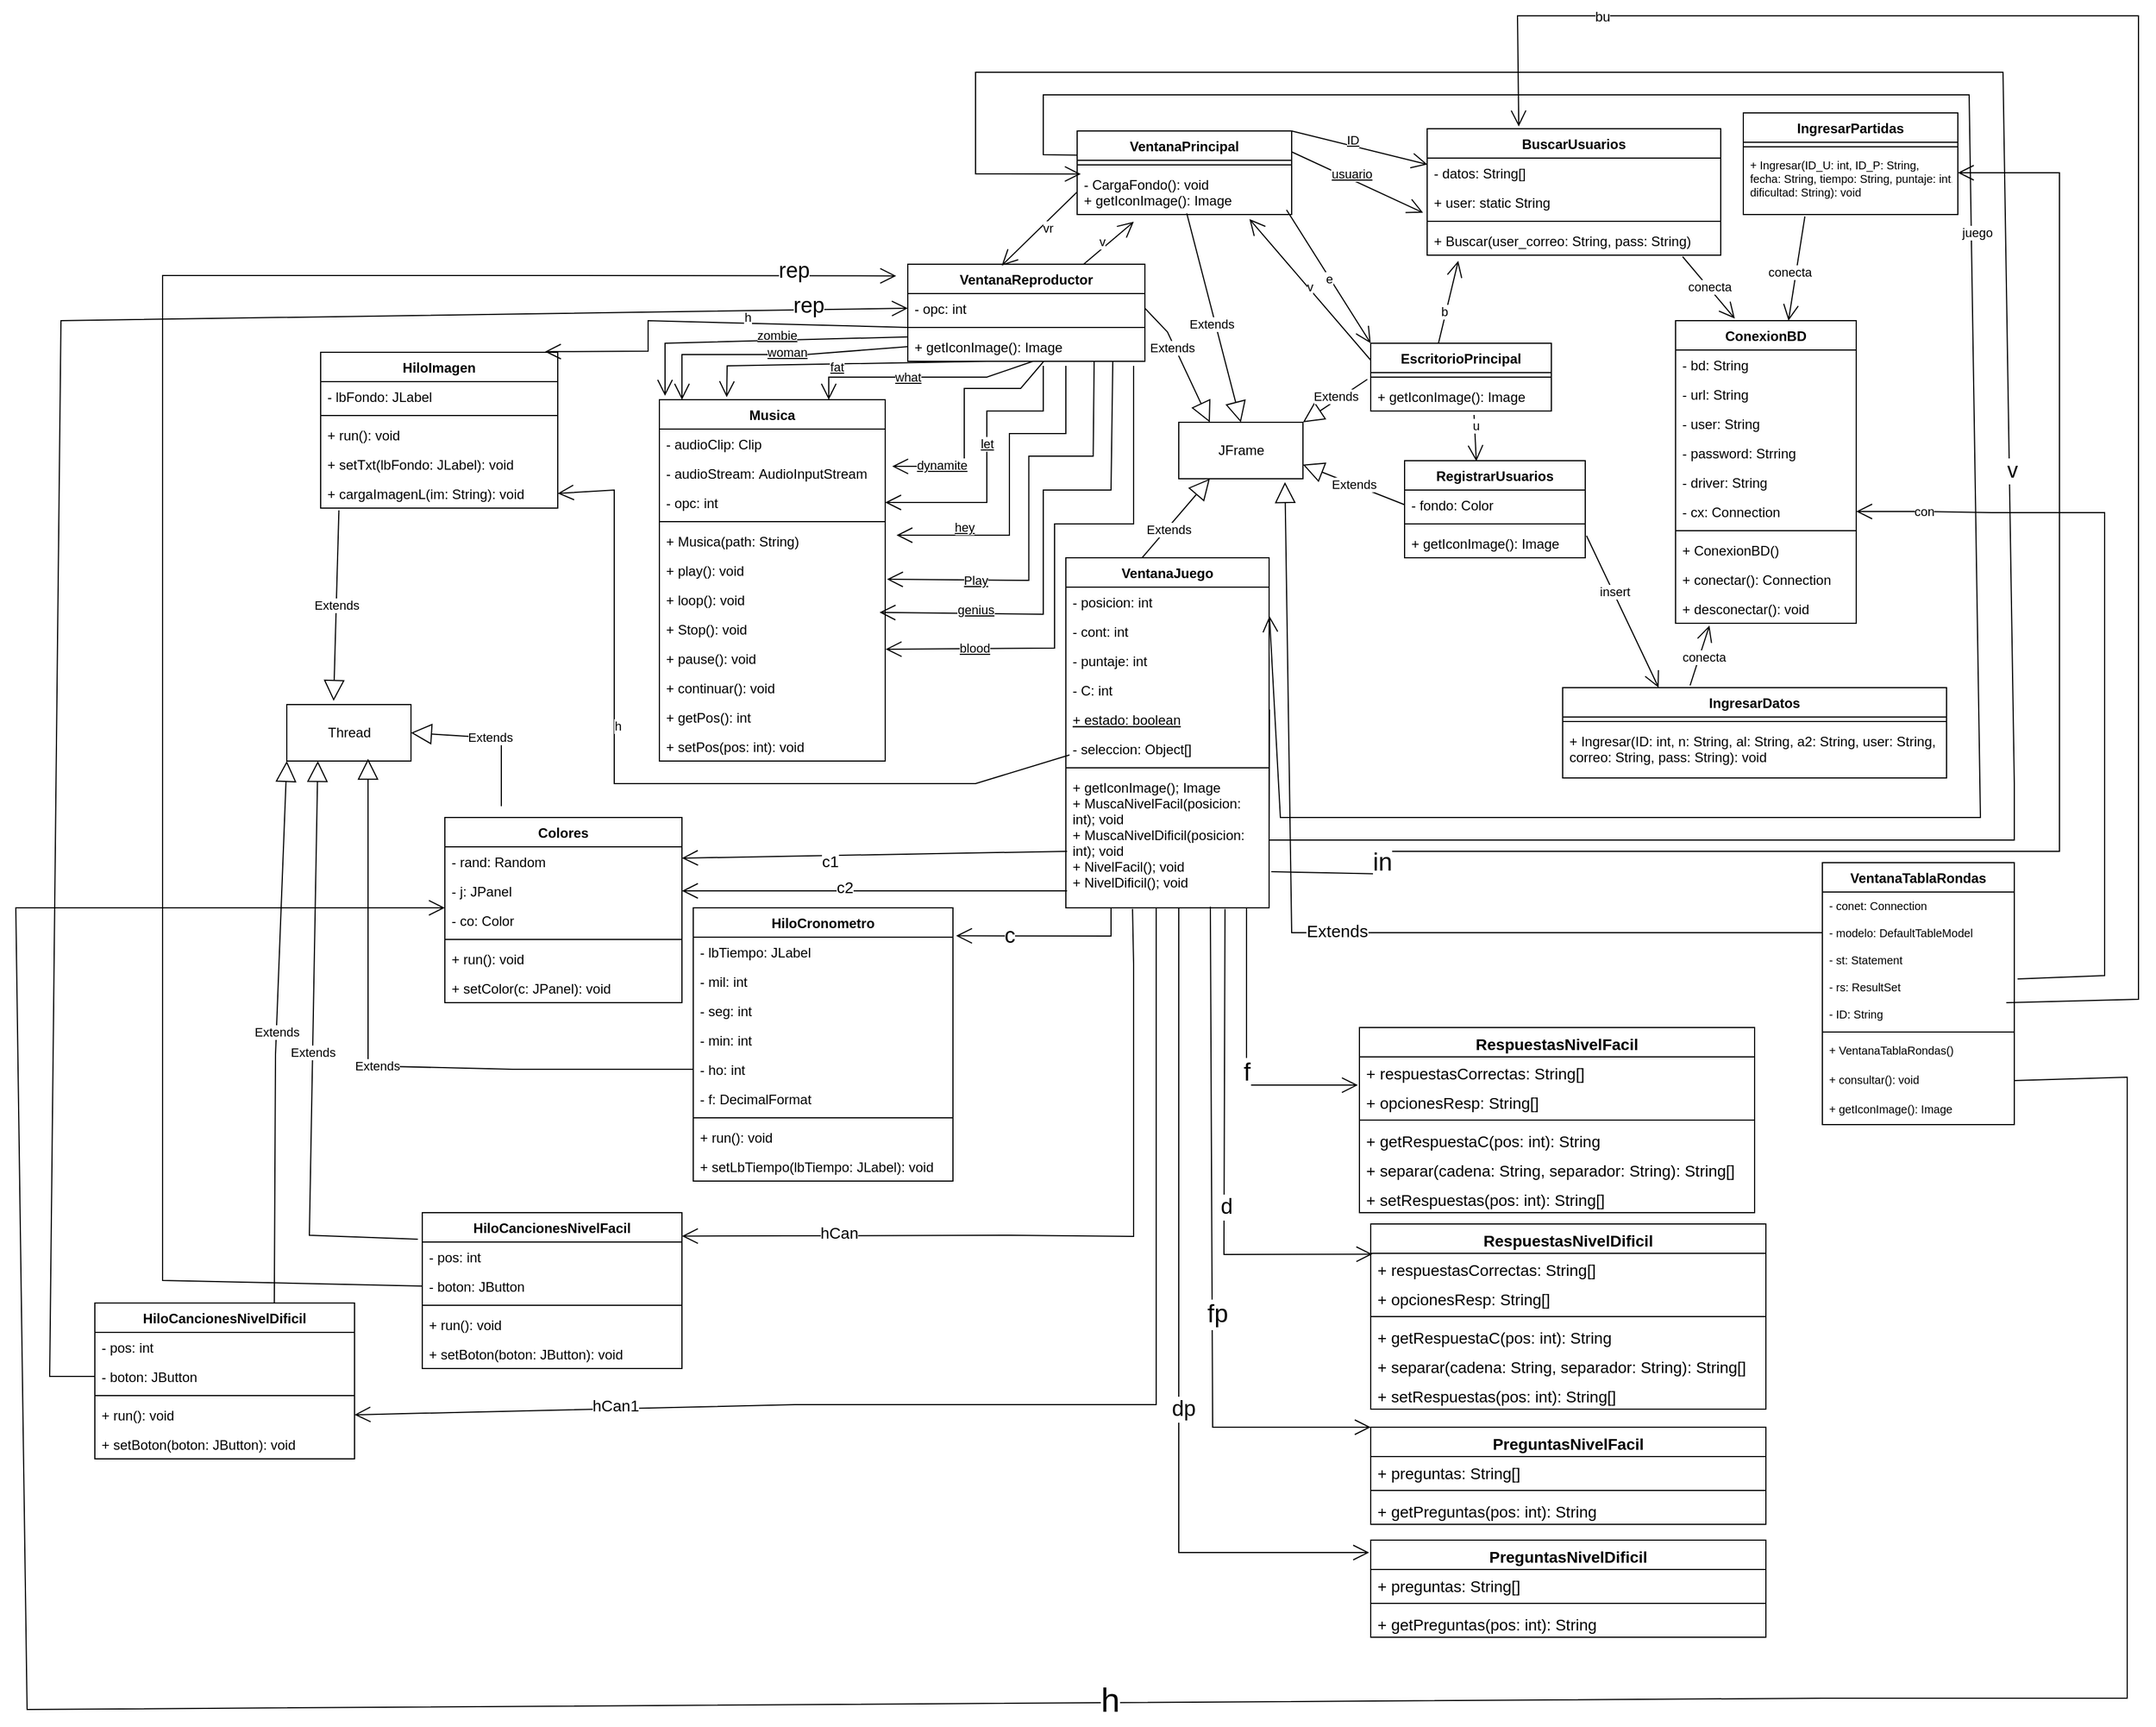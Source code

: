 <mxfile version="18.0.1" type="device"><diagram id="A55kNGruYkLcAcOkvg_Y" name="Page-1"><mxGraphModel dx="2568" dy="553" grid="1" gridSize="10" guides="1" tooltips="1" connect="1" arrows="1" fold="1" page="1" pageScale="1" pageWidth="1700" pageHeight="1100" math="0" shadow="0"><root><mxCell id="0"/><mxCell id="1" parent="0"/><mxCell id="0FFhQUNfrSSsA4uPlX2D-1" value="JFrame" style="html=1;" parent="1" vertex="1"><mxGeometry x="820" y="440" width="110" height="50" as="geometry"/></mxCell><mxCell id="0FFhQUNfrSSsA4uPlX2D-2" value="EscritorioPrincipal" style="swimlane;fontStyle=1;align=center;verticalAlign=top;childLayout=stackLayout;horizontal=1;startSize=26;horizontalStack=0;resizeParent=1;resizeParentMax=0;resizeLast=0;collapsible=1;marginBottom=0;" parent="1" vertex="1"><mxGeometry x="990" y="370" width="160" height="60" as="geometry"/></mxCell><mxCell id="0FFhQUNfrSSsA4uPlX2D-4" value="" style="line;strokeWidth=1;fillColor=none;align=left;verticalAlign=middle;spacingTop=-1;spacingLeft=3;spacingRight=3;rotatable=0;labelPosition=right;points=[];portConstraint=eastwest;" parent="0FFhQUNfrSSsA4uPlX2D-2" vertex="1"><mxGeometry y="26" width="160" height="8" as="geometry"/></mxCell><mxCell id="0FFhQUNfrSSsA4uPlX2D-5" value="+ getIconImage(): Image" style="text;strokeColor=none;fillColor=none;align=left;verticalAlign=top;spacingLeft=4;spacingRight=4;overflow=hidden;rotatable=0;points=[[0,0.5],[1,0.5]];portConstraint=eastwest;" parent="0FFhQUNfrSSsA4uPlX2D-2" vertex="1"><mxGeometry y="34" width="160" height="26" as="geometry"/></mxCell><mxCell id="0FFhQUNfrSSsA4uPlX2D-6" value="Extends" style="endArrow=block;endSize=16;endFill=0;html=1;rounded=0;exitX=-0.019;exitY=-0.077;exitDx=0;exitDy=0;exitPerimeter=0;entryX=1;entryY=0;entryDx=0;entryDy=0;" parent="1" source="0FFhQUNfrSSsA4uPlX2D-5" target="0FFhQUNfrSSsA4uPlX2D-1" edge="1"><mxGeometry x="-0.062" y="-3" width="160" relative="1" as="geometry"><mxPoint x="740" y="510" as="sourcePoint"/><mxPoint x="920" y="390" as="targetPoint"/><mxPoint as="offset"/></mxGeometry></mxCell><mxCell id="0FFhQUNfrSSsA4uPlX2D-7" value="Extends" style="endArrow=block;endSize=16;endFill=0;html=1;rounded=0;entryX=1;entryY=0.75;entryDx=0;entryDy=0;exitX=0;exitY=0.5;exitDx=0;exitDy=0;" parent="1" source="0FFhQUNfrSSsA4uPlX2D-9" target="0FFhQUNfrSSsA4uPlX2D-1" edge="1"><mxGeometry width="160" relative="1" as="geometry"><mxPoint x="980" y="540" as="sourcePoint"/><mxPoint x="990" y="560" as="targetPoint"/></mxGeometry></mxCell><mxCell id="0FFhQUNfrSSsA4uPlX2D-8" value="RegistrarUsuarios" style="swimlane;fontStyle=1;align=center;verticalAlign=top;childLayout=stackLayout;horizontal=1;startSize=26;horizontalStack=0;resizeParent=1;resizeParentMax=0;resizeLast=0;collapsible=1;marginBottom=0;" parent="1" vertex="1"><mxGeometry x="1020" y="474" width="160" height="86" as="geometry"/></mxCell><mxCell id="0FFhQUNfrSSsA4uPlX2D-9" value="- fondo: Color" style="text;strokeColor=none;fillColor=none;align=left;verticalAlign=top;spacingLeft=4;spacingRight=4;overflow=hidden;rotatable=0;points=[[0,0.5],[1,0.5]];portConstraint=eastwest;" parent="0FFhQUNfrSSsA4uPlX2D-8" vertex="1"><mxGeometry y="26" width="160" height="26" as="geometry"/></mxCell><mxCell id="0FFhQUNfrSSsA4uPlX2D-10" value="" style="line;strokeWidth=1;fillColor=none;align=left;verticalAlign=middle;spacingTop=-1;spacingLeft=3;spacingRight=3;rotatable=0;labelPosition=right;points=[];portConstraint=eastwest;" parent="0FFhQUNfrSSsA4uPlX2D-8" vertex="1"><mxGeometry y="52" width="160" height="8" as="geometry"/></mxCell><mxCell id="0FFhQUNfrSSsA4uPlX2D-11" value="+ getIconImage(): Image" style="text;strokeColor=none;fillColor=none;align=left;verticalAlign=top;spacingLeft=4;spacingRight=4;overflow=hidden;rotatable=0;points=[[0,0.5],[1,0.5]];portConstraint=eastwest;" parent="0FFhQUNfrSSsA4uPlX2D-8" vertex="1"><mxGeometry y="60" width="160" height="26" as="geometry"/></mxCell><mxCell id="0FFhQUNfrSSsA4uPlX2D-14" value="IngresarDatos" style="swimlane;fontStyle=1;align=center;verticalAlign=top;childLayout=stackLayout;horizontal=1;startSize=26;horizontalStack=0;resizeParent=1;resizeParentMax=0;resizeLast=0;collapsible=1;marginBottom=0;" parent="1" vertex="1"><mxGeometry x="1160" y="675" width="340" height="80" as="geometry"/></mxCell><mxCell id="0FFhQUNfrSSsA4uPlX2D-15" value="" style="line;strokeWidth=1;fillColor=none;align=left;verticalAlign=middle;spacingTop=-1;spacingLeft=3;spacingRight=3;rotatable=0;labelPosition=right;points=[];portConstraint=eastwest;" parent="0FFhQUNfrSSsA4uPlX2D-14" vertex="1"><mxGeometry y="26" width="340" height="8" as="geometry"/></mxCell><mxCell id="0FFhQUNfrSSsA4uPlX2D-16" value="+ Ingresar(ID: int, n: String, al: String, a2: String, user: String, &#10;correo: String, pass: String): void" style="text;strokeColor=none;fillColor=none;align=left;verticalAlign=top;spacingLeft=4;spacingRight=4;overflow=hidden;rotatable=0;points=[[0,0.5],[1,0.5]];portConstraint=eastwest;" parent="0FFhQUNfrSSsA4uPlX2D-14" vertex="1"><mxGeometry y="34" width="340" height="46" as="geometry"/></mxCell><mxCell id="0FFhQUNfrSSsA4uPlX2D-19" value="ConexionBD" style="swimlane;fontStyle=1;align=center;verticalAlign=top;childLayout=stackLayout;horizontal=1;startSize=26;horizontalStack=0;resizeParent=1;resizeParentMax=0;resizeLast=0;collapsible=1;marginBottom=0;" parent="1" vertex="1"><mxGeometry x="1260" y="350" width="160" height="268" as="geometry"/></mxCell><mxCell id="0FFhQUNfrSSsA4uPlX2D-20" value="- bd: String" style="text;strokeColor=none;fillColor=none;align=left;verticalAlign=top;spacingLeft=4;spacingRight=4;overflow=hidden;rotatable=0;points=[[0,0.5],[1,0.5]];portConstraint=eastwest;" parent="0FFhQUNfrSSsA4uPlX2D-19" vertex="1"><mxGeometry y="26" width="160" height="26" as="geometry"/></mxCell><mxCell id="0FFhQUNfrSSsA4uPlX2D-21" value="- url: String" style="text;strokeColor=none;fillColor=none;align=left;verticalAlign=top;spacingLeft=4;spacingRight=4;overflow=hidden;rotatable=0;points=[[0,0.5],[1,0.5]];portConstraint=eastwest;" parent="0FFhQUNfrSSsA4uPlX2D-19" vertex="1"><mxGeometry y="52" width="160" height="26" as="geometry"/></mxCell><mxCell id="0FFhQUNfrSSsA4uPlX2D-22" value="- user: String" style="text;strokeColor=none;fillColor=none;align=left;verticalAlign=top;spacingLeft=4;spacingRight=4;overflow=hidden;rotatable=0;points=[[0,0.5],[1,0.5]];portConstraint=eastwest;" parent="0FFhQUNfrSSsA4uPlX2D-19" vertex="1"><mxGeometry y="78" width="160" height="26" as="geometry"/></mxCell><mxCell id="0FFhQUNfrSSsA4uPlX2D-23" value="- password: Strring" style="text;strokeColor=none;fillColor=none;align=left;verticalAlign=top;spacingLeft=4;spacingRight=4;overflow=hidden;rotatable=0;points=[[0,0.5],[1,0.5]];portConstraint=eastwest;" parent="0FFhQUNfrSSsA4uPlX2D-19" vertex="1"><mxGeometry y="104" width="160" height="26" as="geometry"/></mxCell><mxCell id="0FFhQUNfrSSsA4uPlX2D-24" value="- driver: String" style="text;strokeColor=none;fillColor=none;align=left;verticalAlign=top;spacingLeft=4;spacingRight=4;overflow=hidden;rotatable=0;points=[[0,0.5],[1,0.5]];portConstraint=eastwest;" parent="0FFhQUNfrSSsA4uPlX2D-19" vertex="1"><mxGeometry y="130" width="160" height="26" as="geometry"/></mxCell><mxCell id="0FFhQUNfrSSsA4uPlX2D-25" value="- cx: Connection" style="text;strokeColor=none;fillColor=none;align=left;verticalAlign=top;spacingLeft=4;spacingRight=4;overflow=hidden;rotatable=0;points=[[0,0.5],[1,0.5]];portConstraint=eastwest;" parent="0FFhQUNfrSSsA4uPlX2D-19" vertex="1"><mxGeometry y="156" width="160" height="26" as="geometry"/></mxCell><mxCell id="0FFhQUNfrSSsA4uPlX2D-26" value="" style="line;strokeWidth=1;fillColor=none;align=left;verticalAlign=middle;spacingTop=-1;spacingLeft=3;spacingRight=3;rotatable=0;labelPosition=right;points=[];portConstraint=eastwest;" parent="0FFhQUNfrSSsA4uPlX2D-19" vertex="1"><mxGeometry y="182" width="160" height="8" as="geometry"/></mxCell><mxCell id="0FFhQUNfrSSsA4uPlX2D-27" value="+ ConexionBD()" style="text;strokeColor=none;fillColor=none;align=left;verticalAlign=top;spacingLeft=4;spacingRight=4;overflow=hidden;rotatable=0;points=[[0,0.5],[1,0.5]];portConstraint=eastwest;" parent="0FFhQUNfrSSsA4uPlX2D-19" vertex="1"><mxGeometry y="190" width="160" height="26" as="geometry"/></mxCell><mxCell id="0FFhQUNfrSSsA4uPlX2D-28" value="+ conectar(): Connection" style="text;strokeColor=none;fillColor=none;align=left;verticalAlign=top;spacingLeft=4;spacingRight=4;overflow=hidden;rotatable=0;points=[[0,0.5],[1,0.5]];portConstraint=eastwest;" parent="0FFhQUNfrSSsA4uPlX2D-19" vertex="1"><mxGeometry y="216" width="160" height="26" as="geometry"/></mxCell><mxCell id="0FFhQUNfrSSsA4uPlX2D-29" value="+ desconectar(): void" style="text;strokeColor=none;fillColor=none;align=left;verticalAlign=top;spacingLeft=4;spacingRight=4;overflow=hidden;rotatable=0;points=[[0,0.5],[1,0.5]];portConstraint=eastwest;" parent="0FFhQUNfrSSsA4uPlX2D-19" vertex="1"><mxGeometry y="242" width="160" height="26" as="geometry"/></mxCell><mxCell id="0FFhQUNfrSSsA4uPlX2D-30" value="" style="endArrow=open;endFill=1;endSize=12;html=1;rounded=0;exitX=0.332;exitY=-0.025;exitDx=0;exitDy=0;exitPerimeter=0;" parent="1" source="0FFhQUNfrSSsA4uPlX2D-14" edge="1"><mxGeometry width="160" relative="1" as="geometry"><mxPoint x="1260" y="680" as="sourcePoint"/><mxPoint x="1290" y="620" as="targetPoint"/></mxGeometry></mxCell><mxCell id="0FFhQUNfrSSsA4uPlX2D-31" value="conecta" style="edgeLabel;html=1;align=center;verticalAlign=middle;resizable=0;points=[];" parent="0FFhQUNfrSSsA4uPlX2D-30" vertex="1" connectable="0"><mxGeometry x="0.24" y="-1" relative="1" as="geometry"><mxPoint y="7" as="offset"/></mxGeometry></mxCell><mxCell id="0FFhQUNfrSSsA4uPlX2D-12" value="" style="endArrow=open;endFill=1;endSize=12;html=1;rounded=0;entryX=0.397;entryY=0.006;entryDx=0;entryDy=0;exitX=0.572;exitY=1.135;exitDx=0;exitDy=0;entryPerimeter=0;exitPerimeter=0;" parent="1" source="0FFhQUNfrSSsA4uPlX2D-5" target="0FFhQUNfrSSsA4uPlX2D-8" edge="1"><mxGeometry width="160" relative="1" as="geometry"><mxPoint x="1150" y="404" as="sourcePoint"/><mxPoint x="1191.2" y="489" as="targetPoint"/></mxGeometry></mxCell><mxCell id="0FFhQUNfrSSsA4uPlX2D-13" value="u" style="edgeLabel;html=1;align=center;verticalAlign=middle;resizable=0;points=[];" parent="0FFhQUNfrSSsA4uPlX2D-12" vertex="1" connectable="0"><mxGeometry x="0.25" relative="1" as="geometry"><mxPoint y="-16" as="offset"/></mxGeometry></mxCell><mxCell id="0FFhQUNfrSSsA4uPlX2D-32" value="BuscarUsuarios" style="swimlane;fontStyle=1;align=center;verticalAlign=top;childLayout=stackLayout;horizontal=1;startSize=26;horizontalStack=0;resizeParent=1;resizeParentMax=0;resizeLast=0;collapsible=1;marginBottom=0;" parent="1" vertex="1"><mxGeometry x="1040" y="180" width="260" height="112" as="geometry"/></mxCell><mxCell id="0FFhQUNfrSSsA4uPlX2D-33" value="- datos: String[]" style="text;strokeColor=none;fillColor=none;align=left;verticalAlign=top;spacingLeft=4;spacingRight=4;overflow=hidden;rotatable=0;points=[[0,0.5],[1,0.5]];portConstraint=eastwest;" parent="0FFhQUNfrSSsA4uPlX2D-32" vertex="1"><mxGeometry y="26" width="260" height="26" as="geometry"/></mxCell><mxCell id="0FFhQUNfrSSsA4uPlX2D-34" value="+ user: static String" style="text;strokeColor=none;fillColor=none;align=left;verticalAlign=top;spacingLeft=4;spacingRight=4;overflow=hidden;rotatable=0;points=[[0,0.5],[1,0.5]];portConstraint=eastwest;" parent="0FFhQUNfrSSsA4uPlX2D-32" vertex="1"><mxGeometry y="52" width="260" height="26" as="geometry"/></mxCell><mxCell id="0FFhQUNfrSSsA4uPlX2D-35" value="" style="line;strokeWidth=1;fillColor=none;align=left;verticalAlign=middle;spacingTop=-1;spacingLeft=3;spacingRight=3;rotatable=0;labelPosition=right;points=[];portConstraint=eastwest;" parent="0FFhQUNfrSSsA4uPlX2D-32" vertex="1"><mxGeometry y="78" width="260" height="8" as="geometry"/></mxCell><mxCell id="0FFhQUNfrSSsA4uPlX2D-36" value="+ Buscar(user_correo: String, pass: String)" style="text;strokeColor=none;fillColor=none;align=left;verticalAlign=top;spacingLeft=4;spacingRight=4;overflow=hidden;rotatable=0;points=[[0,0.5],[1,0.5]];portConstraint=eastwest;" parent="0FFhQUNfrSSsA4uPlX2D-32" vertex="1"><mxGeometry y="86" width="260" height="26" as="geometry"/></mxCell><mxCell id="0FFhQUNfrSSsA4uPlX2D-37" value="" style="endArrow=open;endFill=1;endSize=12;html=1;rounded=0;entryX=0.106;entryY=1.192;entryDx=0;entryDy=0;entryPerimeter=0;exitX=0.375;exitY=0;exitDx=0;exitDy=0;exitPerimeter=0;" parent="1" source="0FFhQUNfrSSsA4uPlX2D-2" target="0FFhQUNfrSSsA4uPlX2D-36" edge="1"><mxGeometry width="160" relative="1" as="geometry"><mxPoint x="1056.88" y="342.01" as="sourcePoint"/><mxPoint x="960.0" y="369.998" as="targetPoint"/></mxGeometry></mxCell><mxCell id="0FFhQUNfrSSsA4uPlX2D-38" value="b" style="edgeLabel;html=1;align=center;verticalAlign=middle;resizable=0;points=[];" parent="0FFhQUNfrSSsA4uPlX2D-37" vertex="1" connectable="0"><mxGeometry x="-0.237" y="2" relative="1" as="geometry"><mxPoint as="offset"/></mxGeometry></mxCell><mxCell id="0FFhQUNfrSSsA4uPlX2D-39" value="" style="endArrow=open;endFill=1;endSize=12;html=1;rounded=0;entryX=0.328;entryY=-0.007;entryDx=0;entryDy=0;entryPerimeter=0;exitX=0.87;exitY=1.048;exitDx=0;exitDy=0;exitPerimeter=0;" parent="1" source="0FFhQUNfrSSsA4uPlX2D-36" target="0FFhQUNfrSSsA4uPlX2D-19" edge="1"><mxGeometry width="160" relative="1" as="geometry"><mxPoint x="1300" y="310" as="sourcePoint"/><mxPoint x="1330" y="250" as="targetPoint"/></mxGeometry></mxCell><mxCell id="0FFhQUNfrSSsA4uPlX2D-40" value="conecta" style="edgeLabel;html=1;align=center;verticalAlign=middle;resizable=0;points=[];" parent="0FFhQUNfrSSsA4uPlX2D-39" vertex="1" connectable="0"><mxGeometry x="0.24" y="-1" relative="1" as="geometry"><mxPoint x="-4" y="-8" as="offset"/></mxGeometry></mxCell><mxCell id="0FFhQUNfrSSsA4uPlX2D-41" value="VentanaPrincipal" style="swimlane;fontStyle=1;align=center;verticalAlign=top;childLayout=stackLayout;horizontal=1;startSize=26;horizontalStack=0;resizeParent=1;resizeParentMax=0;resizeLast=0;collapsible=1;marginBottom=0;" parent="1" vertex="1"><mxGeometry x="730" y="182" width="190" height="74" as="geometry"/></mxCell><mxCell id="0FFhQUNfrSSsA4uPlX2D-42" value="" style="line;strokeWidth=1;fillColor=none;align=left;verticalAlign=middle;spacingTop=-1;spacingLeft=3;spacingRight=3;rotatable=0;labelPosition=right;points=[];portConstraint=eastwest;" parent="0FFhQUNfrSSsA4uPlX2D-41" vertex="1"><mxGeometry y="26" width="190" height="8" as="geometry"/></mxCell><mxCell id="0FFhQUNfrSSsA4uPlX2D-43" value="- CargaFondo(): void&#10;+ getIconImage(): Image" style="text;strokeColor=none;fillColor=none;align=left;verticalAlign=top;spacingLeft=4;spacingRight=4;overflow=hidden;rotatable=0;points=[[0,0.5],[1,0.5]];portConstraint=eastwest;" parent="0FFhQUNfrSSsA4uPlX2D-41" vertex="1"><mxGeometry y="34" width="190" height="40" as="geometry"/></mxCell><mxCell id="0FFhQUNfrSSsA4uPlX2D-45" value="v" style="endArrow=open;endFill=1;endSize=12;html=1;rounded=0;entryX=0.803;entryY=1.101;entryDx=0;entryDy=0;entryPerimeter=0;exitX=0;exitY=0.25;exitDx=0;exitDy=0;" parent="1" source="0FFhQUNfrSSsA4uPlX2D-2" target="0FFhQUNfrSSsA4uPlX2D-43" edge="1"><mxGeometry x="0.024" y="-1" width="160" relative="1" as="geometry"><mxPoint x="980" y="370" as="sourcePoint"/><mxPoint x="790.002" y="232.48" as="targetPoint"/><mxPoint as="offset"/></mxGeometry></mxCell><mxCell id="0FFhQUNfrSSsA4uPlX2D-46" value="" style="endArrow=open;endFill=1;endSize=12;html=1;rounded=0;exitX=1;exitY=0.25;exitDx=0;exitDy=0;entryX=-0.014;entryY=0.859;entryDx=0;entryDy=0;entryPerimeter=0;" parent="1" source="0FFhQUNfrSSsA4uPlX2D-41" target="0FFhQUNfrSSsA4uPlX2D-34" edge="1"><mxGeometry width="160" relative="1" as="geometry"><mxPoint x="790" y="310" as="sourcePoint"/><mxPoint x="1055" y="230" as="targetPoint"/></mxGeometry></mxCell><mxCell id="0FFhQUNfrSSsA4uPlX2D-47" value="usuario" style="edgeLabel;html=1;align=center;verticalAlign=middle;resizable=0;points=[];fontStyle=4" parent="0FFhQUNfrSSsA4uPlX2D-46" vertex="1" connectable="0"><mxGeometry x="-0.125" y="5" relative="1" as="geometry"><mxPoint as="offset"/></mxGeometry></mxCell><mxCell id="0FFhQUNfrSSsA4uPlX2D-48" value="" style="endArrow=open;endFill=1;endSize=12;html=1;rounded=0;entryX=0.001;entryY=0.218;entryDx=0;entryDy=0;entryPerimeter=0;exitX=1;exitY=0;exitDx=0;exitDy=0;" parent="1" source="0FFhQUNfrSSsA4uPlX2D-41" target="0FFhQUNfrSSsA4uPlX2D-33" edge="1"><mxGeometry width="160" relative="1" as="geometry"><mxPoint x="790" y="250" as="sourcePoint"/><mxPoint x="1080" y="250" as="targetPoint"/></mxGeometry></mxCell><mxCell id="0FFhQUNfrSSsA4uPlX2D-49" value="ID" style="edgeLabel;html=1;align=center;verticalAlign=middle;resizable=0;points=[];fontStyle=4" parent="0FFhQUNfrSSsA4uPlX2D-48" vertex="1" connectable="0"><mxGeometry x="-0.125" y="5" relative="1" as="geometry"><mxPoint as="offset"/></mxGeometry></mxCell><mxCell id="0FFhQUNfrSSsA4uPlX2D-50" value="e" style="endArrow=open;endFill=1;endSize=12;html=1;rounded=0;exitX=0.976;exitY=0.896;exitDx=0;exitDy=0;entryX=0;entryY=0;entryDx=0;entryDy=0;exitPerimeter=0;" parent="1" source="0FFhQUNfrSSsA4uPlX2D-43" target="0FFhQUNfrSSsA4uPlX2D-2" edge="1"><mxGeometry x="0.024" y="-1" width="160" relative="1" as="geometry"><mxPoint x="790" y="340" as="sourcePoint"/><mxPoint x="990" y="370" as="targetPoint"/><mxPoint as="offset"/></mxGeometry></mxCell><mxCell id="0FFhQUNfrSSsA4uPlX2D-51" value="VentanaReproductor" style="swimlane;fontStyle=1;align=center;verticalAlign=top;childLayout=stackLayout;horizontal=1;startSize=26;horizontalStack=0;resizeParent=1;resizeParentMax=0;resizeLast=0;collapsible=1;marginBottom=0;" parent="1" vertex="1"><mxGeometry x="580" y="300" width="210" height="86" as="geometry"/></mxCell><mxCell id="0FFhQUNfrSSsA4uPlX2D-52" value="- opc: int" style="text;strokeColor=none;fillColor=none;align=left;verticalAlign=top;spacingLeft=4;spacingRight=4;overflow=hidden;rotatable=0;points=[[0,0.5],[1,0.5]];portConstraint=eastwest;" parent="0FFhQUNfrSSsA4uPlX2D-51" vertex="1"><mxGeometry y="26" width="210" height="26" as="geometry"/></mxCell><mxCell id="0FFhQUNfrSSsA4uPlX2D-53" value="" style="line;strokeWidth=1;fillColor=none;align=left;verticalAlign=middle;spacingTop=-1;spacingLeft=3;spacingRight=3;rotatable=0;labelPosition=right;points=[];portConstraint=eastwest;" parent="0FFhQUNfrSSsA4uPlX2D-51" vertex="1"><mxGeometry y="52" width="210" height="8" as="geometry"/></mxCell><mxCell id="0FFhQUNfrSSsA4uPlX2D-54" value="+ getIconImage(): Image" style="text;strokeColor=none;fillColor=none;align=left;verticalAlign=top;spacingLeft=4;spacingRight=4;overflow=hidden;rotatable=0;points=[[0,0.5],[1,0.5]];portConstraint=eastwest;" parent="0FFhQUNfrSSsA4uPlX2D-51" vertex="1"><mxGeometry y="60" width="210" height="26" as="geometry"/></mxCell><mxCell id="0FFhQUNfrSSsA4uPlX2D-56" value="" style="endArrow=open;endFill=1;endSize=12;html=1;rounded=0;entryX=0.396;entryY=0.014;entryDx=0;entryDy=0;entryPerimeter=0;exitX=0;exitY=0.5;exitDx=0;exitDy=0;" parent="1" source="0FFhQUNfrSSsA4uPlX2D-43" target="0FFhQUNfrSSsA4uPlX2D-51" edge="1"><mxGeometry width="160" relative="1" as="geometry"><mxPoint x="641.47" y="384" as="sourcePoint"/><mxPoint x="530.0" y="464.0" as="targetPoint"/></mxGeometry></mxCell><mxCell id="0FFhQUNfrSSsA4uPlX2D-57" value="vr" style="edgeLabel;html=1;align=center;verticalAlign=middle;resizable=0;points=[];" parent="0FFhQUNfrSSsA4uPlX2D-56" vertex="1" connectable="0"><mxGeometry x="-0.125" y="5" relative="1" as="geometry"><mxPoint as="offset"/></mxGeometry></mxCell><mxCell id="0FFhQUNfrSSsA4uPlX2D-58" value="" style="endArrow=open;endFill=1;endSize=12;html=1;rounded=0;entryX=0.264;entryY=1.16;entryDx=0;entryDy=0;entryPerimeter=0;" parent="1" source="0FFhQUNfrSSsA4uPlX2D-51" target="0FFhQUNfrSSsA4uPlX2D-43" edge="1"><mxGeometry width="160" relative="1" as="geometry"><mxPoint x="640" y="464.0" as="sourcePoint"/><mxPoint x="670" y="384" as="targetPoint"/></mxGeometry></mxCell><mxCell id="0FFhQUNfrSSsA4uPlX2D-59" value="v" style="edgeLabel;html=1;align=center;verticalAlign=middle;resizable=0;points=[];" parent="0FFhQUNfrSSsA4uPlX2D-58" vertex="1" connectable="0"><mxGeometry x="-0.125" y="5" relative="1" as="geometry"><mxPoint as="offset"/></mxGeometry></mxCell><mxCell id="0FFhQUNfrSSsA4uPlX2D-80" value="" style="endArrow=open;endFill=1;endSize=12;html=1;rounded=0;entryX=0.025;entryY=-0.011;entryDx=0;entryDy=0;entryPerimeter=0;exitX=0.002;exitY=0.167;exitDx=0;exitDy=0;exitPerimeter=0;" parent="1" source="0FFhQUNfrSSsA4uPlX2D-54" target="0FFhQUNfrSSsA4uPlX2D-100" edge="1"><mxGeometry width="160" relative="1" as="geometry"><mxPoint x="580" y="380" as="sourcePoint"/><mxPoint x="400" y="400" as="targetPoint"/><Array as="points"><mxPoint x="365" y="370"/></Array></mxGeometry></mxCell><mxCell id="0FFhQUNfrSSsA4uPlX2D-81" value="zombie" style="edgeLabel;html=1;align=center;verticalAlign=middle;resizable=0;points=[];fontStyle=4" parent="0FFhQUNfrSSsA4uPlX2D-80" vertex="1" connectable="0"><mxGeometry x="-0.125" y="5" relative="1" as="geometry"><mxPoint x="-2" y="-10" as="offset"/></mxGeometry></mxCell><mxCell id="0FFhQUNfrSSsA4uPlX2D-82" value="" style="endArrow=open;endFill=1;endSize=12;html=1;rounded=0;entryX=0.098;entryY=-0.005;entryDx=0;entryDy=0;entryPerimeter=0;exitX=0;exitY=0.5;exitDx=0;exitDy=0;" parent="1" source="0FFhQUNfrSSsA4uPlX2D-54" edge="1"><mxGeometry width="160" relative="1" as="geometry"><mxPoint x="629.77" y="387.6" as="sourcePoint"/><mxPoint x="380.0" y="420" as="targetPoint"/><Array as="points"><mxPoint x="490" y="380"/><mxPoint x="380" y="380"/></Array></mxGeometry></mxCell><mxCell id="0FFhQUNfrSSsA4uPlX2D-83" value="woman" style="edgeLabel;html=1;align=center;verticalAlign=middle;resizable=0;points=[];fontStyle=4" parent="0FFhQUNfrSSsA4uPlX2D-82" vertex="1" connectable="0"><mxGeometry x="-0.125" y="5" relative="1" as="geometry"><mxPoint x="-3" y="-7" as="offset"/></mxGeometry></mxCell><mxCell id="0FFhQUNfrSSsA4uPlX2D-84" value="" style="endArrow=open;endFill=1;endSize=12;html=1;rounded=0;entryX=0.298;entryY=-0.007;entryDx=0;entryDy=0;entryPerimeter=0;" parent="1" target="0FFhQUNfrSSsA4uPlX2D-100" edge="1"><mxGeometry width="160" relative="1" as="geometry"><mxPoint x="650" y="386" as="sourcePoint"/><mxPoint x="420" y="410" as="targetPoint"/><Array as="points"><mxPoint x="420" y="390"/></Array></mxGeometry></mxCell><mxCell id="0FFhQUNfrSSsA4uPlX2D-85" value="fat" style="edgeLabel;html=1;align=center;verticalAlign=middle;resizable=0;points=[];fontStyle=4" parent="0FFhQUNfrSSsA4uPlX2D-84" vertex="1" connectable="0"><mxGeometry x="-0.125" y="5" relative="1" as="geometry"><mxPoint x="-20" y="-2" as="offset"/></mxGeometry></mxCell><mxCell id="0FFhQUNfrSSsA4uPlX2D-86" value="" style="endArrow=open;endFill=1;endSize=12;html=1;rounded=0;entryX=0.75;entryY=0;entryDx=0;entryDy=0;" parent="1" target="0FFhQUNfrSSsA4uPlX2D-100" edge="1"><mxGeometry width="160" relative="1" as="geometry"><mxPoint x="690.8" y="386" as="sourcePoint"/><mxPoint x="550" y="433.44" as="targetPoint"/><Array as="points"><mxPoint x="650" y="400"/><mxPoint x="510" y="400"/></Array></mxGeometry></mxCell><mxCell id="0FFhQUNfrSSsA4uPlX2D-87" value="what" style="edgeLabel;html=1;align=center;verticalAlign=middle;resizable=0;points=[];fontStyle=4" parent="0FFhQUNfrSSsA4uPlX2D-86" vertex="1" connectable="0"><mxGeometry x="-0.125" y="5" relative="1" as="geometry"><mxPoint x="-24" y="-5" as="offset"/></mxGeometry></mxCell><mxCell id="0FFhQUNfrSSsA4uPlX2D-88" value="" style="endArrow=open;endFill=1;endSize=12;html=1;rounded=0;entryX=1.031;entryY=1.271;entryDx=0;entryDy=0;entryPerimeter=0;" parent="1" target="0FFhQUNfrSSsA4uPlX2D-101" edge="1"><mxGeometry width="160" relative="1" as="geometry"><mxPoint x="700.42" y="386" as="sourcePoint"/><mxPoint x="550" y="460" as="targetPoint"/><Array as="points"><mxPoint x="680" y="410"/><mxPoint x="630" y="410"/><mxPoint x="630" y="479"/></Array></mxGeometry></mxCell><mxCell id="0FFhQUNfrSSsA4uPlX2D-89" value="dynamite" style="edgeLabel;html=1;align=center;verticalAlign=middle;resizable=0;points=[];fontStyle=4" parent="0FFhQUNfrSSsA4uPlX2D-88" vertex="1" connectable="0"><mxGeometry x="-0.125" y="5" relative="1" as="geometry"><mxPoint x="-25" y="55" as="offset"/></mxGeometry></mxCell><mxCell id="0FFhQUNfrSSsA4uPlX2D-90" value="" style="endArrow=open;endFill=1;endSize=12;html=1;rounded=0;entryX=1;entryY=0.5;entryDx=0;entryDy=0;" parent="1" target="0FFhQUNfrSSsA4uPlX2D-103" edge="1"><mxGeometry width="160" relative="1" as="geometry"><mxPoint x="700" y="390" as="sourcePoint"/><mxPoint x="707.9" y="576.66" as="targetPoint"/><Array as="points"><mxPoint x="700" y="430"/><mxPoint x="650" y="430"/><mxPoint x="650" y="511"/></Array></mxGeometry></mxCell><mxCell id="0FFhQUNfrSSsA4uPlX2D-91" value="let" style="edgeLabel;html=1;align=center;verticalAlign=middle;resizable=0;points=[];fontStyle=4" parent="0FFhQUNfrSSsA4uPlX2D-90" vertex="1" connectable="0"><mxGeometry x="-0.125" y="5" relative="1" as="geometry"><mxPoint x="-5" y="5" as="offset"/></mxGeometry></mxCell><mxCell id="0FFhQUNfrSSsA4uPlX2D-92" value="" style="endArrow=open;endFill=1;endSize=12;html=1;rounded=0;" parent="1" edge="1"><mxGeometry width="160" relative="1" as="geometry"><mxPoint x="720" y="390" as="sourcePoint"/><mxPoint x="570" y="540" as="targetPoint"/><Array as="points"><mxPoint x="720" y="450"/><mxPoint x="670" y="450"/><mxPoint x="670" y="540"/></Array></mxGeometry></mxCell><mxCell id="0FFhQUNfrSSsA4uPlX2D-93" value="hey" style="edgeLabel;html=1;align=center;verticalAlign=middle;resizable=0;points=[];fontStyle=4" parent="0FFhQUNfrSSsA4uPlX2D-92" vertex="1" connectable="0"><mxGeometry x="-0.125" y="5" relative="1" as="geometry"><mxPoint x="-45" y="61" as="offset"/></mxGeometry></mxCell><mxCell id="0FFhQUNfrSSsA4uPlX2D-94" value="" style="endArrow=open;endFill=1;endSize=12;html=1;rounded=0;exitX=0.786;exitY=0.987;exitDx=0;exitDy=0;exitPerimeter=0;entryX=1.008;entryY=0.808;entryDx=0;entryDy=0;entryPerimeter=0;" parent="1" source="0FFhQUNfrSSsA4uPlX2D-54" target="0FFhQUNfrSSsA4uPlX2D-106" edge="1"><mxGeometry width="160" relative="1" as="geometry"><mxPoint x="744.28" y="393.852" as="sourcePoint"/><mxPoint x="580.0" y="579.58" as="targetPoint"/><Array as="points"><mxPoint x="744.2" y="470"/><mxPoint x="687.2" y="470"/><mxPoint x="687.2" y="580"/></Array></mxGeometry></mxCell><mxCell id="0FFhQUNfrSSsA4uPlX2D-95" value="Play" style="edgeLabel;html=1;align=center;verticalAlign=middle;resizable=0;points=[];fontStyle=4" parent="0FFhQUNfrSSsA4uPlX2D-94" vertex="1" connectable="0"><mxGeometry x="-0.125" y="5" relative="1" as="geometry"><mxPoint x="-52" y="86" as="offset"/></mxGeometry></mxCell><mxCell id="0FFhQUNfrSSsA4uPlX2D-96" value="" style="endArrow=open;endFill=1;endSize=12;html=1;rounded=0;entryX=0.975;entryY=-0.064;entryDx=0;entryDy=0;entryPerimeter=0;" parent="1" target="0FFhQUNfrSSsA4uPlX2D-108" edge="1"><mxGeometry width="160" relative="1" as="geometry"><mxPoint x="761.57" y="386" as="sourcePoint"/><mxPoint x="570.0" y="624.58" as="targetPoint"/><Array as="points"><mxPoint x="760" y="500"/><mxPoint x="700" y="500"/><mxPoint x="700" y="610"/></Array></mxGeometry></mxCell><mxCell id="0FFhQUNfrSSsA4uPlX2D-97" value="genius" style="edgeLabel;html=1;align=center;verticalAlign=middle;resizable=0;points=[];fontStyle=4" parent="0FFhQUNfrSSsA4uPlX2D-96" vertex="1" connectable="0"><mxGeometry x="-0.125" y="5" relative="1" as="geometry"><mxPoint x="-65" y="92" as="offset"/></mxGeometry></mxCell><mxCell id="0FFhQUNfrSSsA4uPlX2D-100" value="Musica" style="swimlane;fontStyle=1;align=center;verticalAlign=top;childLayout=stackLayout;horizontal=1;startSize=26;horizontalStack=0;resizeParent=1;resizeParentMax=0;resizeLast=0;collapsible=1;marginBottom=0;" parent="1" vertex="1"><mxGeometry x="360" y="420" width="200" height="320" as="geometry"/></mxCell><mxCell id="0FFhQUNfrSSsA4uPlX2D-101" value="- audioClip: Clip" style="text;strokeColor=none;fillColor=none;align=left;verticalAlign=top;spacingLeft=4;spacingRight=4;overflow=hidden;rotatable=0;points=[[0,0.5],[1,0.5]];portConstraint=eastwest;" parent="0FFhQUNfrSSsA4uPlX2D-100" vertex="1"><mxGeometry y="26" width="200" height="26" as="geometry"/></mxCell><mxCell id="0FFhQUNfrSSsA4uPlX2D-102" value="- audioStream: AudioInputStream" style="text;strokeColor=none;fillColor=none;align=left;verticalAlign=top;spacingLeft=4;spacingRight=4;overflow=hidden;rotatable=0;points=[[0,0.5],[1,0.5]];portConstraint=eastwest;" parent="0FFhQUNfrSSsA4uPlX2D-100" vertex="1"><mxGeometry y="52" width="200" height="26" as="geometry"/></mxCell><mxCell id="0FFhQUNfrSSsA4uPlX2D-103" value="- opc: int" style="text;strokeColor=none;fillColor=none;align=left;verticalAlign=top;spacingLeft=4;spacingRight=4;overflow=hidden;rotatable=0;points=[[0,0.5],[1,0.5]];portConstraint=eastwest;" parent="0FFhQUNfrSSsA4uPlX2D-100" vertex="1"><mxGeometry y="78" width="200" height="26" as="geometry"/></mxCell><mxCell id="0FFhQUNfrSSsA4uPlX2D-104" value="" style="line;strokeWidth=1;fillColor=none;align=left;verticalAlign=middle;spacingTop=-1;spacingLeft=3;spacingRight=3;rotatable=0;labelPosition=right;points=[];portConstraint=eastwest;" parent="0FFhQUNfrSSsA4uPlX2D-100" vertex="1"><mxGeometry y="104" width="200" height="8" as="geometry"/></mxCell><mxCell id="0FFhQUNfrSSsA4uPlX2D-105" value="+ Musica(path: String)" style="text;strokeColor=none;fillColor=none;align=left;verticalAlign=top;spacingLeft=4;spacingRight=4;overflow=hidden;rotatable=0;points=[[0,0.5],[1,0.5]];portConstraint=eastwest;" parent="0FFhQUNfrSSsA4uPlX2D-100" vertex="1"><mxGeometry y="112" width="200" height="26" as="geometry"/></mxCell><mxCell id="0FFhQUNfrSSsA4uPlX2D-106" value="+ play(): void" style="text;strokeColor=none;fillColor=none;align=left;verticalAlign=top;spacingLeft=4;spacingRight=4;overflow=hidden;rotatable=0;points=[[0,0.5],[1,0.5]];portConstraint=eastwest;" parent="0FFhQUNfrSSsA4uPlX2D-100" vertex="1"><mxGeometry y="138" width="200" height="26" as="geometry"/></mxCell><mxCell id="0FFhQUNfrSSsA4uPlX2D-107" value="+ loop(): void" style="text;strokeColor=none;fillColor=none;align=left;verticalAlign=top;spacingLeft=4;spacingRight=4;overflow=hidden;rotatable=0;points=[[0,0.5],[1,0.5]];portConstraint=eastwest;" parent="0FFhQUNfrSSsA4uPlX2D-100" vertex="1"><mxGeometry y="164" width="200" height="26" as="geometry"/></mxCell><mxCell id="0FFhQUNfrSSsA4uPlX2D-108" value="+ Stop(): void" style="text;strokeColor=none;fillColor=none;align=left;verticalAlign=top;spacingLeft=4;spacingRight=4;overflow=hidden;rotatable=0;points=[[0,0.5],[1,0.5]];portConstraint=eastwest;" parent="0FFhQUNfrSSsA4uPlX2D-100" vertex="1"><mxGeometry y="190" width="200" height="26" as="geometry"/></mxCell><mxCell id="0FFhQUNfrSSsA4uPlX2D-109" value="+ pause(): void" style="text;strokeColor=none;fillColor=none;align=left;verticalAlign=top;spacingLeft=4;spacingRight=4;overflow=hidden;rotatable=0;points=[[0,0.5],[1,0.5]];portConstraint=eastwest;" parent="0FFhQUNfrSSsA4uPlX2D-100" vertex="1"><mxGeometry y="216" width="200" height="26" as="geometry"/></mxCell><mxCell id="0FFhQUNfrSSsA4uPlX2D-110" value="+ continuar(): void" style="text;strokeColor=none;fillColor=none;align=left;verticalAlign=top;spacingLeft=4;spacingRight=4;overflow=hidden;rotatable=0;points=[[0,0.5],[1,0.5]];portConstraint=eastwest;" parent="0FFhQUNfrSSsA4uPlX2D-100" vertex="1"><mxGeometry y="242" width="200" height="26" as="geometry"/></mxCell><mxCell id="0FFhQUNfrSSsA4uPlX2D-111" value="+ getPos(): int" style="text;strokeColor=none;fillColor=none;align=left;verticalAlign=top;spacingLeft=4;spacingRight=4;overflow=hidden;rotatable=0;points=[[0,0.5],[1,0.5]];portConstraint=eastwest;" parent="0FFhQUNfrSSsA4uPlX2D-100" vertex="1"><mxGeometry y="268" width="200" height="26" as="geometry"/></mxCell><mxCell id="0FFhQUNfrSSsA4uPlX2D-112" value="+ setPos(pos: int): void" style="text;strokeColor=none;fillColor=none;align=left;verticalAlign=top;spacingLeft=4;spacingRight=4;overflow=hidden;rotatable=0;points=[[0,0.5],[1,0.5]];portConstraint=eastwest;" parent="0FFhQUNfrSSsA4uPlX2D-100" vertex="1"><mxGeometry y="294" width="200" height="26" as="geometry"/></mxCell><mxCell id="0FFhQUNfrSSsA4uPlX2D-114" value="" style="endArrow=open;endFill=1;endSize=12;html=1;rounded=0;entryX=1.002;entryY=0.192;entryDx=0;entryDy=0;entryPerimeter=0;" parent="1" target="0FFhQUNfrSSsA4uPlX2D-109" edge="1"><mxGeometry width="160" relative="1" as="geometry"><mxPoint x="780" y="390" as="sourcePoint"/><mxPoint x="570" y="633" as="targetPoint"/><Array as="points"><mxPoint x="780" y="500"/><mxPoint x="780" y="530"/><mxPoint x="710" y="530"/><mxPoint x="710" y="640"/></Array></mxGeometry></mxCell><mxCell id="0FFhQUNfrSSsA4uPlX2D-115" value="blood" style="edgeLabel;html=1;align=center;verticalAlign=middle;resizable=0;points=[];fontStyle=4" parent="0FFhQUNfrSSsA4uPlX2D-114" vertex="1" connectable="0"><mxGeometry x="-0.125" y="5" relative="1" as="geometry"><mxPoint x="-76" y="105" as="offset"/></mxGeometry></mxCell><mxCell id="0FFhQUNfrSSsA4uPlX2D-116" value="Extends" style="endArrow=block;endSize=16;endFill=0;html=1;rounded=0;exitX=0.375;exitY=0;exitDx=0;exitDy=0;exitPerimeter=0;entryX=0.25;entryY=1;entryDx=0;entryDy=0;" parent="1" source="0FFhQUNfrSSsA4uPlX2D-117" target="0FFhQUNfrSSsA4uPlX2D-1" edge="1"><mxGeometry x="-0.255" y="-2" width="160" relative="1" as="geometry"><mxPoint x="850.29" y="490" as="sourcePoint"/><mxPoint x="800" y="560" as="targetPoint"/><mxPoint as="offset"/></mxGeometry></mxCell><mxCell id="0FFhQUNfrSSsA4uPlX2D-117" value="VentanaJuego" style="swimlane;fontStyle=1;align=center;verticalAlign=top;childLayout=stackLayout;horizontal=1;startSize=26;horizontalStack=0;resizeParent=1;resizeParentMax=0;resizeLast=0;collapsible=1;marginBottom=0;" parent="1" vertex="1"><mxGeometry x="720" y="560" width="180" height="310" as="geometry"/></mxCell><mxCell id="0FFhQUNfrSSsA4uPlX2D-118" value="- posicion: int" style="text;strokeColor=none;fillColor=none;align=left;verticalAlign=top;spacingLeft=4;spacingRight=4;overflow=hidden;rotatable=0;points=[[0,0.5],[1,0.5]];portConstraint=eastwest;" parent="0FFhQUNfrSSsA4uPlX2D-117" vertex="1"><mxGeometry y="26" width="180" height="26" as="geometry"/></mxCell><mxCell id="0FFhQUNfrSSsA4uPlX2D-199" value="- cont: int" style="text;strokeColor=none;fillColor=none;align=left;verticalAlign=top;spacingLeft=4;spacingRight=4;overflow=hidden;rotatable=0;points=[[0,0.5],[1,0.5]];portConstraint=eastwest;" parent="0FFhQUNfrSSsA4uPlX2D-117" vertex="1"><mxGeometry y="52" width="180" height="26" as="geometry"/></mxCell><mxCell id="0FFhQUNfrSSsA4uPlX2D-198" value="- puntaje: int" style="text;strokeColor=none;fillColor=none;align=left;verticalAlign=top;spacingLeft=4;spacingRight=4;overflow=hidden;rotatable=0;points=[[0,0.5],[1,0.5]];portConstraint=eastwest;" parent="0FFhQUNfrSSsA4uPlX2D-117" vertex="1"><mxGeometry y="78" width="180" height="26" as="geometry"/></mxCell><mxCell id="0FFhQUNfrSSsA4uPlX2D-197" value="- C: int" style="text;strokeColor=none;fillColor=none;align=left;verticalAlign=top;spacingLeft=4;spacingRight=4;overflow=hidden;rotatable=0;points=[[0,0.5],[1,0.5]];portConstraint=eastwest;" parent="0FFhQUNfrSSsA4uPlX2D-117" vertex="1"><mxGeometry y="104" width="180" height="26" as="geometry"/></mxCell><mxCell id="0FFhQUNfrSSsA4uPlX2D-196" value="+ estado: boolean" style="text;strokeColor=none;fillColor=none;align=left;verticalAlign=top;spacingLeft=4;spacingRight=4;overflow=hidden;rotatable=0;points=[[0,0.5],[1,0.5]];portConstraint=eastwest;fontStyle=4" parent="0FFhQUNfrSSsA4uPlX2D-117" vertex="1"><mxGeometry y="130" width="180" height="26" as="geometry"/></mxCell><mxCell id="0FFhQUNfrSSsA4uPlX2D-195" value="- seleccion: Object[]" style="text;strokeColor=none;fillColor=none;align=left;verticalAlign=top;spacingLeft=4;spacingRight=4;overflow=hidden;rotatable=0;points=[[0,0.5],[1,0.5]];portConstraint=eastwest;" parent="0FFhQUNfrSSsA4uPlX2D-117" vertex="1"><mxGeometry y="156" width="180" height="26" as="geometry"/></mxCell><mxCell id="0FFhQUNfrSSsA4uPlX2D-119" value="" style="line;strokeWidth=1;fillColor=none;align=left;verticalAlign=middle;spacingTop=-1;spacingLeft=3;spacingRight=3;rotatable=0;labelPosition=right;points=[];portConstraint=eastwest;" parent="0FFhQUNfrSSsA4uPlX2D-117" vertex="1"><mxGeometry y="182" width="180" height="8" as="geometry"/></mxCell><mxCell id="0FFhQUNfrSSsA4uPlX2D-120" value="+ getIconImage(); Image&#10;+ MuscaNivelFacil(posicion:&#10;int); void &#10;+ MuscaNivelDificil(posicion:&#10;int); void &#10;+ NivelFacil(); void&#10;+ NivelDificil(); void" style="text;strokeColor=none;fillColor=none;align=left;verticalAlign=top;spacingLeft=4;spacingRight=4;overflow=hidden;rotatable=0;points=[[0,0.5],[1,0.5]];portConstraint=eastwest;" parent="0FFhQUNfrSSsA4uPlX2D-117" vertex="1"><mxGeometry y="190" width="180" height="120" as="geometry"/></mxCell><mxCell id="0FFhQUNfrSSsA4uPlX2D-123" value="" style="endArrow=open;endFill=1;endSize=12;html=1;rounded=0;exitX=0;exitY=0.5;exitDx=0;exitDy=0;entryX=1.002;entryY=-0.013;entryDx=0;entryDy=0;entryPerimeter=0;" parent="1" target="0FFhQUNfrSSsA4uPlX2D-199" edge="1"><mxGeometry width="160" relative="1" as="geometry"><mxPoint x="730.0" y="203.4" as="sourcePoint"/><mxPoint x="840" y="740" as="targetPoint"/><Array as="points"><mxPoint x="700" y="203"/><mxPoint x="700" y="150"/><mxPoint x="1010" y="150"/><mxPoint x="1330" y="150"/><mxPoint x="1520" y="150"/><mxPoint x="1530" y="790"/><mxPoint x="1150" y="790"/><mxPoint x="910" y="790"/></Array></mxGeometry></mxCell><mxCell id="0FFhQUNfrSSsA4uPlX2D-124" value="juego" style="edgeLabel;html=1;align=center;verticalAlign=middle;resizable=0;points=[];" parent="0FFhQUNfrSSsA4uPlX2D-123" vertex="1" connectable="0"><mxGeometry x="-0.125" y="5" relative="1" as="geometry"><mxPoint as="offset"/></mxGeometry></mxCell><mxCell id="0FFhQUNfrSSsA4uPlX2D-125" value="" style="endArrow=open;endFill=1;endSize=12;html=1;rounded=0;entryX=0.017;entryY=0.103;entryDx=0;entryDy=0;entryPerimeter=0;exitX=1.002;exitY=0.167;exitDx=0;exitDy=0;exitPerimeter=0;" parent="1" source="0FFhQUNfrSSsA4uPlX2D-196" target="0FFhQUNfrSSsA4uPlX2D-43" edge="1"><mxGeometry width="160" relative="1" as="geometry"><mxPoint x="890" y="690" as="sourcePoint"/><mxPoint x="600" y="260" as="targetPoint"/><Array as="points"><mxPoint x="900" y="810"/><mxPoint x="1560" y="810"/><mxPoint x="1560" y="760"/><mxPoint x="1550" y="130"/><mxPoint x="1320" y="130"/><mxPoint x="1070" y="130"/><mxPoint x="850" y="130"/><mxPoint x="640" y="130"/><mxPoint x="640" y="220"/></Array></mxGeometry></mxCell><mxCell id="0FFhQUNfrSSsA4uPlX2D-126" value="v" style="edgeLabel;html=1;align=center;verticalAlign=middle;resizable=0;points=[];fontSize=19;" parent="0FFhQUNfrSSsA4uPlX2D-125" vertex="1" connectable="0"><mxGeometry x="-0.125" y="5" relative="1" as="geometry"><mxPoint x="7" y="12" as="offset"/></mxGeometry></mxCell><mxCell id="0FFhQUNfrSSsA4uPlX2D-127" value="Thread" style="html=1;" parent="1" vertex="1"><mxGeometry x="30" y="690" width="110" height="50" as="geometry"/></mxCell><mxCell id="0FFhQUNfrSSsA4uPlX2D-128" value="Extends" style="endArrow=block;endSize=16;endFill=0;html=1;rounded=0;exitX=0.077;exitY=1.077;exitDx=0;exitDy=0;exitPerimeter=0;entryX=0.377;entryY=-0.066;entryDx=0;entryDy=0;entryPerimeter=0;" parent="1" source="0FFhQUNfrSSsA4uPlX2D-143" target="0FFhQUNfrSSsA4uPlX2D-127" edge="1"><mxGeometry width="160" relative="1" as="geometry"><mxPoint x="10" y="337" as="sourcePoint"/><mxPoint x="115" y="387" as="targetPoint"/></mxGeometry></mxCell><mxCell id="0FFhQUNfrSSsA4uPlX2D-129" value="HiloCronometro" style="swimlane;fontStyle=1;align=center;verticalAlign=top;childLayout=stackLayout;horizontal=1;startSize=26;horizontalStack=0;resizeParent=1;resizeParentMax=0;resizeLast=0;collapsible=1;marginBottom=0;" parent="1" vertex="1"><mxGeometry x="390" y="870" width="230" height="242" as="geometry"/></mxCell><mxCell id="0FFhQUNfrSSsA4uPlX2D-130" value="- lbTiempo: JLabel" style="text;strokeColor=none;fillColor=none;align=left;verticalAlign=top;spacingLeft=4;spacingRight=4;overflow=hidden;rotatable=0;points=[[0,0.5],[1,0.5]];portConstraint=eastwest;" parent="0FFhQUNfrSSsA4uPlX2D-129" vertex="1"><mxGeometry y="26" width="230" height="26" as="geometry"/></mxCell><mxCell id="0FFhQUNfrSSsA4uPlX2D-131" value="- mil: int" style="text;strokeColor=none;fillColor=none;align=left;verticalAlign=top;spacingLeft=4;spacingRight=4;overflow=hidden;rotatable=0;points=[[0,0.5],[1,0.5]];portConstraint=eastwest;" parent="0FFhQUNfrSSsA4uPlX2D-129" vertex="1"><mxGeometry y="52" width="230" height="26" as="geometry"/></mxCell><mxCell id="0FFhQUNfrSSsA4uPlX2D-132" value="- seg: int" style="text;strokeColor=none;fillColor=none;align=left;verticalAlign=top;spacingLeft=4;spacingRight=4;overflow=hidden;rotatable=0;points=[[0,0.5],[1,0.5]];portConstraint=eastwest;" parent="0FFhQUNfrSSsA4uPlX2D-129" vertex="1"><mxGeometry y="78" width="230" height="26" as="geometry"/></mxCell><mxCell id="0FFhQUNfrSSsA4uPlX2D-133" value="- min: int" style="text;strokeColor=none;fillColor=none;align=left;verticalAlign=top;spacingLeft=4;spacingRight=4;overflow=hidden;rotatable=0;points=[[0,0.5],[1,0.5]];portConstraint=eastwest;" parent="0FFhQUNfrSSsA4uPlX2D-129" vertex="1"><mxGeometry y="104" width="230" height="26" as="geometry"/></mxCell><mxCell id="0FFhQUNfrSSsA4uPlX2D-134" value="- ho: int" style="text;strokeColor=none;fillColor=none;align=left;verticalAlign=top;spacingLeft=4;spacingRight=4;overflow=hidden;rotatable=0;points=[[0,0.5],[1,0.5]];portConstraint=eastwest;" parent="0FFhQUNfrSSsA4uPlX2D-129" vertex="1"><mxGeometry y="130" width="230" height="26" as="geometry"/></mxCell><mxCell id="0FFhQUNfrSSsA4uPlX2D-135" value="- f: DecimalFormat" style="text;strokeColor=none;fillColor=none;align=left;verticalAlign=top;spacingLeft=4;spacingRight=4;overflow=hidden;rotatable=0;points=[[0,0.5],[1,0.5]];portConstraint=eastwest;" parent="0FFhQUNfrSSsA4uPlX2D-129" vertex="1"><mxGeometry y="156" width="230" height="26" as="geometry"/></mxCell><mxCell id="0FFhQUNfrSSsA4uPlX2D-136" value="" style="line;strokeWidth=1;fillColor=none;align=left;verticalAlign=middle;spacingTop=-1;spacingLeft=3;spacingRight=3;rotatable=0;labelPosition=right;points=[];portConstraint=eastwest;" parent="0FFhQUNfrSSsA4uPlX2D-129" vertex="1"><mxGeometry y="182" width="230" height="8" as="geometry"/></mxCell><mxCell id="0FFhQUNfrSSsA4uPlX2D-164" value="+ run(): void" style="text;strokeColor=none;fillColor=none;align=left;verticalAlign=top;spacingLeft=4;spacingRight=4;overflow=hidden;rotatable=0;points=[[0,0.5],[1,0.5]];portConstraint=eastwest;" parent="0FFhQUNfrSSsA4uPlX2D-129" vertex="1"><mxGeometry y="190" width="230" height="26" as="geometry"/></mxCell><mxCell id="0FFhQUNfrSSsA4uPlX2D-137" value="+ setLbTiempo(lbTiempo: JLabel): void" style="text;strokeColor=none;fillColor=none;align=left;verticalAlign=top;spacingLeft=4;spacingRight=4;overflow=hidden;rotatable=0;points=[[0,0.5],[1,0.5]];portConstraint=eastwest;" parent="0FFhQUNfrSSsA4uPlX2D-129" vertex="1"><mxGeometry y="216" width="230" height="26" as="geometry"/></mxCell><mxCell id="0FFhQUNfrSSsA4uPlX2D-139" value="HiloImagen" style="swimlane;fontStyle=1;align=center;verticalAlign=top;childLayout=stackLayout;horizontal=1;startSize=26;horizontalStack=0;resizeParent=1;resizeParentMax=0;resizeLast=0;collapsible=1;marginBottom=0;" parent="1" vertex="1"><mxGeometry x="60" y="378" width="210" height="138" as="geometry"/></mxCell><mxCell id="0FFhQUNfrSSsA4uPlX2D-140" value="- lbFondo: JLabel" style="text;strokeColor=none;fillColor=none;align=left;verticalAlign=top;spacingLeft=4;spacingRight=4;overflow=hidden;rotatable=0;points=[[0,0.5],[1,0.5]];portConstraint=eastwest;" parent="0FFhQUNfrSSsA4uPlX2D-139" vertex="1"><mxGeometry y="26" width="210" height="26" as="geometry"/></mxCell><mxCell id="0FFhQUNfrSSsA4uPlX2D-141" value="" style="line;strokeWidth=1;fillColor=none;align=left;verticalAlign=middle;spacingTop=-1;spacingLeft=3;spacingRight=3;rotatable=0;labelPosition=right;points=[];portConstraint=eastwest;" parent="0FFhQUNfrSSsA4uPlX2D-139" vertex="1"><mxGeometry y="52" width="210" height="8" as="geometry"/></mxCell><mxCell id="0FFhQUNfrSSsA4uPlX2D-157" value="+ run(): void" style="text;strokeColor=none;fillColor=none;align=left;verticalAlign=top;spacingLeft=4;spacingRight=4;overflow=hidden;rotatable=0;points=[[0,0.5],[1,0.5]];portConstraint=eastwest;" parent="0FFhQUNfrSSsA4uPlX2D-139" vertex="1"><mxGeometry y="60" width="210" height="26" as="geometry"/></mxCell><mxCell id="0FFhQUNfrSSsA4uPlX2D-142" value="+ setTxt(lbFondo: JLabel): void" style="text;strokeColor=none;fillColor=none;align=left;verticalAlign=top;spacingLeft=4;spacingRight=4;overflow=hidden;rotatable=0;points=[[0,0.5],[1,0.5]];portConstraint=eastwest;" parent="0FFhQUNfrSSsA4uPlX2D-139" vertex="1"><mxGeometry y="86" width="210" height="26" as="geometry"/></mxCell><mxCell id="0FFhQUNfrSSsA4uPlX2D-143" value="+ cargaImagenL(im: String): void" style="text;strokeColor=none;fillColor=none;align=left;verticalAlign=top;spacingLeft=4;spacingRight=4;overflow=hidden;rotatable=0;points=[[0,0.5],[1,0.5]];portConstraint=eastwest;" parent="0FFhQUNfrSSsA4uPlX2D-139" vertex="1"><mxGeometry y="112" width="210" height="26" as="geometry"/></mxCell><mxCell id="0FFhQUNfrSSsA4uPlX2D-144" value="" style="endArrow=open;endFill=1;endSize=12;html=1;rounded=0;entryX=0.946;entryY=-0.004;entryDx=0;entryDy=0;entryPerimeter=0;" parent="1" target="0FFhQUNfrSSsA4uPlX2D-139" edge="1"><mxGeometry width="160" relative="1" as="geometry"><mxPoint x="580" y="356" as="sourcePoint"/><mxPoint x="370" y="306" as="targetPoint"/><Array as="points"><mxPoint x="350" y="350"/><mxPoint x="350" y="377"/></Array></mxGeometry></mxCell><mxCell id="0FFhQUNfrSSsA4uPlX2D-145" value="h" style="edgeLabel;html=1;align=center;verticalAlign=middle;resizable=0;points=[];" parent="0FFhQUNfrSSsA4uPlX2D-144" vertex="1" connectable="0"><mxGeometry x="-0.125" y="5" relative="1" as="geometry"><mxPoint x="10" y="-10" as="offset"/></mxGeometry></mxCell><mxCell id="0FFhQUNfrSSsA4uPlX2D-148" value="" style="endArrow=open;endFill=1;endSize=12;html=1;rounded=0;entryX=1;entryY=0.5;entryDx=0;entryDy=0;exitX=0.018;exitY=-0.128;exitDx=0;exitDy=0;exitPerimeter=0;" parent="1" source="0FFhQUNfrSSsA4uPlX2D-120" target="0FFhQUNfrSSsA4uPlX2D-143" edge="1"><mxGeometry width="160" relative="1" as="geometry"><mxPoint x="710" y="800" as="sourcePoint"/><mxPoint x="190" y="620" as="targetPoint"/><Array as="points"><mxPoint x="640" y="760"/><mxPoint x="460" y="760"/><mxPoint x="320" y="760"/><mxPoint x="320" y="500"/></Array></mxGeometry></mxCell><mxCell id="0FFhQUNfrSSsA4uPlX2D-149" value="h" style="edgeLabel;html=1;align=center;verticalAlign=middle;resizable=0;points=[];" parent="0FFhQUNfrSSsA4uPlX2D-148" vertex="1" connectable="0"><mxGeometry x="-0.125" y="5" relative="1" as="geometry"><mxPoint x="-91" y="-56" as="offset"/></mxGeometry></mxCell><mxCell id="0FFhQUNfrSSsA4uPlX2D-150" value="Colores" style="swimlane;fontStyle=1;align=center;verticalAlign=top;childLayout=stackLayout;horizontal=1;startSize=26;horizontalStack=0;resizeParent=1;resizeParentMax=0;resizeLast=0;collapsible=1;marginBottom=0;" parent="1" vertex="1"><mxGeometry x="170" y="790" width="210" height="164" as="geometry"/></mxCell><mxCell id="0FFhQUNfrSSsA4uPlX2D-151" value="- rand: Random" style="text;strokeColor=none;fillColor=none;align=left;verticalAlign=top;spacingLeft=4;spacingRight=4;overflow=hidden;rotatable=0;points=[[0,0.5],[1,0.5]];portConstraint=eastwest;" parent="0FFhQUNfrSSsA4uPlX2D-150" vertex="1"><mxGeometry y="26" width="210" height="26" as="geometry"/></mxCell><mxCell id="0FFhQUNfrSSsA4uPlX2D-155" value="- j: JPanel" style="text;strokeColor=none;fillColor=none;align=left;verticalAlign=top;spacingLeft=4;spacingRight=4;overflow=hidden;rotatable=0;points=[[0,0.5],[1,0.5]];portConstraint=eastwest;" parent="0FFhQUNfrSSsA4uPlX2D-150" vertex="1"><mxGeometry y="52" width="210" height="26" as="geometry"/></mxCell><mxCell id="0FFhQUNfrSSsA4uPlX2D-156" value="- co: Color" style="text;strokeColor=none;fillColor=none;align=left;verticalAlign=top;spacingLeft=4;spacingRight=4;overflow=hidden;rotatable=0;points=[[0,0.5],[1,0.5]];portConstraint=eastwest;" parent="0FFhQUNfrSSsA4uPlX2D-150" vertex="1"><mxGeometry y="78" width="210" height="26" as="geometry"/></mxCell><mxCell id="0FFhQUNfrSSsA4uPlX2D-152" value="" style="line;strokeWidth=1;fillColor=none;align=left;verticalAlign=middle;spacingTop=-1;spacingLeft=3;spacingRight=3;rotatable=0;labelPosition=right;points=[];portConstraint=eastwest;" parent="0FFhQUNfrSSsA4uPlX2D-150" vertex="1"><mxGeometry y="104" width="210" height="8" as="geometry"/></mxCell><mxCell id="0FFhQUNfrSSsA4uPlX2D-153" value="+ run(): void" style="text;strokeColor=none;fillColor=none;align=left;verticalAlign=top;spacingLeft=4;spacingRight=4;overflow=hidden;rotatable=0;points=[[0,0.5],[1,0.5]];portConstraint=eastwest;" parent="0FFhQUNfrSSsA4uPlX2D-150" vertex="1"><mxGeometry y="112" width="210" height="26" as="geometry"/></mxCell><mxCell id="0FFhQUNfrSSsA4uPlX2D-158" value="+ setColor(c: JPanel): void" style="text;strokeColor=none;fillColor=none;align=left;verticalAlign=top;spacingLeft=4;spacingRight=4;overflow=hidden;rotatable=0;points=[[0,0.5],[1,0.5]];portConstraint=eastwest;" parent="0FFhQUNfrSSsA4uPlX2D-150" vertex="1"><mxGeometry y="138" width="210" height="26" as="geometry"/></mxCell><mxCell id="0FFhQUNfrSSsA4uPlX2D-159" value="Extends" style="endArrow=block;endSize=16;endFill=0;html=1;rounded=0;entryX=1;entryY=0.5;entryDx=0;entryDy=0;" parent="1" target="0FFhQUNfrSSsA4uPlX2D-127" edge="1"><mxGeometry width="160" relative="1" as="geometry"><mxPoint x="220" y="780" as="sourcePoint"/><mxPoint x="130.0" y="748.56" as="targetPoint"/><Array as="points"><mxPoint x="220" y="720"/></Array></mxGeometry></mxCell><mxCell id="0FFhQUNfrSSsA4uPlX2D-160" value="" style="endArrow=open;endFill=1;endSize=12;html=1;rounded=0;exitX=0.006;exitY=0.583;exitDx=0;exitDy=0;exitPerimeter=0;" parent="1" edge="1" source="0FFhQUNfrSSsA4uPlX2D-120"><mxGeometry width="160" relative="1" as="geometry"><mxPoint x="750" y="776" as="sourcePoint"/><mxPoint x="380" y="826" as="targetPoint"/><Array as="points"/></mxGeometry></mxCell><mxCell id="0FFhQUNfrSSsA4uPlX2D-161" value="c1" style="edgeLabel;html=1;align=center;verticalAlign=middle;resizable=0;points=[];fontStyle=0;fontSize=14;" parent="0FFhQUNfrSSsA4uPlX2D-160" vertex="1" connectable="0"><mxGeometry x="-0.125" y="5" relative="1" as="geometry"><mxPoint x="-61" y="1" as="offset"/></mxGeometry></mxCell><mxCell id="0FFhQUNfrSSsA4uPlX2D-162" value="" style="endArrow=open;endFill=1;endSize=12;html=1;rounded=0;entryX=1;entryY=0.5;entryDx=0;entryDy=0;exitX=0.006;exitY=0.875;exitDx=0;exitDy=0;exitPerimeter=0;" parent="1" source="0FFhQUNfrSSsA4uPlX2D-120" target="0FFhQUNfrSSsA4uPlX2D-155" edge="1"><mxGeometry width="160" relative="1" as="geometry"><mxPoint x="720" y="850" as="sourcePoint"/><mxPoint x="390.0" y="827.21" as="targetPoint"/><Array as="points"><mxPoint x="690" y="855"/></Array></mxGeometry></mxCell><mxCell id="0FFhQUNfrSSsA4uPlX2D-163" value="c2" style="edgeLabel;html=1;align=center;verticalAlign=middle;resizable=0;points=[];fontStyle=0;fontSize=14;" parent="0FFhQUNfrSSsA4uPlX2D-162" vertex="1" connectable="0"><mxGeometry x="-0.125" y="5" relative="1" as="geometry"><mxPoint x="-48" y="-8" as="offset"/></mxGeometry></mxCell><mxCell id="0FFhQUNfrSSsA4uPlX2D-165" value="Extends" style="endArrow=block;endSize=16;endFill=0;html=1;rounded=0;exitX=0;exitY=0.5;exitDx=0;exitDy=0;entryX=0.654;entryY=0.96;entryDx=0;entryDy=0;entryPerimeter=0;" parent="1" source="0FFhQUNfrSSsA4uPlX2D-134" target="0FFhQUNfrSSsA4uPlX2D-127" edge="1"><mxGeometry width="160" relative="1" as="geometry"><mxPoint x="410.0" y="1009.8" as="sourcePoint"/><mxPoint x="90" y="890" as="targetPoint"/><Array as="points"><mxPoint x="230" y="1013"/><mxPoint x="102" y="1010"/></Array></mxGeometry></mxCell><mxCell id="0FFhQUNfrSSsA4uPlX2D-166" value="HiloCancionesNivelFacil" style="swimlane;fontStyle=1;align=center;verticalAlign=top;childLayout=stackLayout;horizontal=1;startSize=26;horizontalStack=0;resizeParent=1;resizeParentMax=0;resizeLast=0;collapsible=1;marginBottom=0;" parent="1" vertex="1"><mxGeometry x="150" y="1140" width="230" height="138" as="geometry"/></mxCell><mxCell id="0FFhQUNfrSSsA4uPlX2D-167" value="- pos: int" style="text;strokeColor=none;fillColor=none;align=left;verticalAlign=top;spacingLeft=4;spacingRight=4;overflow=hidden;rotatable=0;points=[[0,0.5],[1,0.5]];portConstraint=eastwest;" parent="0FFhQUNfrSSsA4uPlX2D-166" vertex="1"><mxGeometry y="26" width="230" height="26" as="geometry"/></mxCell><mxCell id="0FFhQUNfrSSsA4uPlX2D-168" value="- boton: JButton" style="text;strokeColor=none;fillColor=none;align=left;verticalAlign=top;spacingLeft=4;spacingRight=4;overflow=hidden;rotatable=0;points=[[0,0.5],[1,0.5]];portConstraint=eastwest;" parent="0FFhQUNfrSSsA4uPlX2D-166" vertex="1"><mxGeometry y="52" width="230" height="26" as="geometry"/></mxCell><mxCell id="0FFhQUNfrSSsA4uPlX2D-173" value="" style="line;strokeWidth=1;fillColor=none;align=left;verticalAlign=middle;spacingTop=-1;spacingLeft=3;spacingRight=3;rotatable=0;labelPosition=right;points=[];portConstraint=eastwest;" parent="0FFhQUNfrSSsA4uPlX2D-166" vertex="1"><mxGeometry y="78" width="230" height="8" as="geometry"/></mxCell><mxCell id="0FFhQUNfrSSsA4uPlX2D-174" value="+ run(): void" style="text;strokeColor=none;fillColor=none;align=left;verticalAlign=top;spacingLeft=4;spacingRight=4;overflow=hidden;rotatable=0;points=[[0,0.5],[1,0.5]];portConstraint=eastwest;" parent="0FFhQUNfrSSsA4uPlX2D-166" vertex="1"><mxGeometry y="86" width="230" height="26" as="geometry"/></mxCell><mxCell id="0FFhQUNfrSSsA4uPlX2D-175" value="+ setBoton(boton: JButton): void" style="text;strokeColor=none;fillColor=none;align=left;verticalAlign=top;spacingLeft=4;spacingRight=4;overflow=hidden;rotatable=0;points=[[0,0.5],[1,0.5]];portConstraint=eastwest;" parent="0FFhQUNfrSSsA4uPlX2D-166" vertex="1"><mxGeometry y="112" width="230" height="26" as="geometry"/></mxCell><mxCell id="0FFhQUNfrSSsA4uPlX2D-176" value="Extends" style="endArrow=block;endSize=16;endFill=0;html=1;rounded=0;exitX=-0.017;exitY=-0.095;exitDx=0;exitDy=0;exitPerimeter=0;entryX=0.25;entryY=1;entryDx=0;entryDy=0;" parent="1" source="0FFhQUNfrSSsA4uPlX2D-167" target="0FFhQUNfrSSsA4uPlX2D-127" edge="1"><mxGeometry width="160" relative="1" as="geometry"><mxPoint x="150" y="1221.8" as="sourcePoint"/><mxPoint x="-158.06" y="950" as="targetPoint"/><Array as="points"><mxPoint x="50" y="1160"/></Array></mxGeometry></mxCell><mxCell id="0FFhQUNfrSSsA4uPlX2D-177" value="" style="endArrow=open;endFill=1;endSize=12;html=1;rounded=0;entryX=-0.049;entryY=0.12;entryDx=0;entryDy=0;entryPerimeter=0;exitX=0;exitY=0.5;exitDx=0;exitDy=0;" parent="1" source="0FFhQUNfrSSsA4uPlX2D-168" target="0FFhQUNfrSSsA4uPlX2D-51" edge="1"><mxGeometry width="160" relative="1" as="geometry"><mxPoint x="150" y="1230" as="sourcePoint"/><mxPoint x="360" y="240" as="targetPoint"/><Array as="points"><mxPoint x="-80" y="1200"/><mxPoint x="-80" y="740"/><mxPoint x="-80" y="310"/><mxPoint x="240" y="310"/></Array></mxGeometry></mxCell><mxCell id="0FFhQUNfrSSsA4uPlX2D-179" value="rep" style="edgeLabel;html=1;align=center;verticalAlign=middle;resizable=0;points=[];fontSize=19;" parent="0FFhQUNfrSSsA4uPlX2D-177" vertex="1" connectable="0"><mxGeometry x="0.897" y="3" relative="1" as="geometry"><mxPoint y="-1" as="offset"/></mxGeometry></mxCell><mxCell id="0FFhQUNfrSSsA4uPlX2D-180" value="" style="endArrow=open;endFill=1;endSize=12;html=1;rounded=0;entryX=1.012;entryY=-0.046;entryDx=0;entryDy=0;entryPerimeter=0;" parent="1" target="0FFhQUNfrSSsA4uPlX2D-130" edge="1"><mxGeometry width="160" relative="1" as="geometry"><mxPoint x="760" y="870" as="sourcePoint"/><mxPoint x="400" y="855" as="targetPoint"/><Array as="points"><mxPoint x="760" y="895"/></Array></mxGeometry></mxCell><mxCell id="0FFhQUNfrSSsA4uPlX2D-182" value="c" style="edgeLabel;html=1;align=center;verticalAlign=middle;resizable=0;points=[];fontSize=19;" parent="0FFhQUNfrSSsA4uPlX2D-180" vertex="1" connectable="0"><mxGeometry x="0.416" relative="1" as="geometry"><mxPoint as="offset"/></mxGeometry></mxCell><mxCell id="0FFhQUNfrSSsA4uPlX2D-183" value="" style="endArrow=open;endFill=1;endSize=12;html=1;rounded=0;entryX=1;entryY=-0.202;entryDx=0;entryDy=0;entryPerimeter=0;exitX=0.328;exitY=1.008;exitDx=0;exitDy=0;exitPerimeter=0;" parent="1" target="0FFhQUNfrSSsA4uPlX2D-167" edge="1" source="0FFhQUNfrSSsA4uPlX2D-120"><mxGeometry width="160" relative="1" as="geometry"><mxPoint x="780" y="880" as="sourcePoint"/><mxPoint x="610" y="1180" as="targetPoint"/><Array as="points"><mxPoint x="780" y="920"/><mxPoint x="780" y="1161"/><mxPoint x="670" y="1160"/></Array></mxGeometry></mxCell><mxCell id="0FFhQUNfrSSsA4uPlX2D-185" value="hCan" style="edgeLabel;html=1;align=center;verticalAlign=middle;resizable=0;points=[];fontSize=14;" parent="0FFhQUNfrSSsA4uPlX2D-183" vertex="1" connectable="0"><mxGeometry x="0.598" y="-3" relative="1" as="geometry"><mxPoint as="offset"/></mxGeometry></mxCell><mxCell id="0FFhQUNfrSSsA4uPlX2D-186" value="HiloCancionesNivelDificil" style="swimlane;fontStyle=1;align=center;verticalAlign=top;childLayout=stackLayout;horizontal=1;startSize=26;horizontalStack=0;resizeParent=1;resizeParentMax=0;resizeLast=0;collapsible=1;marginBottom=0;" parent="1" vertex="1"><mxGeometry x="-140" y="1220" width="230" height="138" as="geometry"/></mxCell><mxCell id="0FFhQUNfrSSsA4uPlX2D-187" value="- pos: int" style="text;strokeColor=none;fillColor=none;align=left;verticalAlign=top;spacingLeft=4;spacingRight=4;overflow=hidden;rotatable=0;points=[[0,0.5],[1,0.5]];portConstraint=eastwest;" parent="0FFhQUNfrSSsA4uPlX2D-186" vertex="1"><mxGeometry y="26" width="230" height="26" as="geometry"/></mxCell><mxCell id="0FFhQUNfrSSsA4uPlX2D-188" value="- boton: JButton" style="text;strokeColor=none;fillColor=none;align=left;verticalAlign=top;spacingLeft=4;spacingRight=4;overflow=hidden;rotatable=0;points=[[0,0.5],[1,0.5]];portConstraint=eastwest;" parent="0FFhQUNfrSSsA4uPlX2D-186" vertex="1"><mxGeometry y="52" width="230" height="26" as="geometry"/></mxCell><mxCell id="0FFhQUNfrSSsA4uPlX2D-189" value="" style="line;strokeWidth=1;fillColor=none;align=left;verticalAlign=middle;spacingTop=-1;spacingLeft=3;spacingRight=3;rotatable=0;labelPosition=right;points=[];portConstraint=eastwest;" parent="0FFhQUNfrSSsA4uPlX2D-186" vertex="1"><mxGeometry y="78" width="230" height="8" as="geometry"/></mxCell><mxCell id="0FFhQUNfrSSsA4uPlX2D-190" value="+ run(): void" style="text;strokeColor=none;fillColor=none;align=left;verticalAlign=top;spacingLeft=4;spacingRight=4;overflow=hidden;rotatable=0;points=[[0,0.5],[1,0.5]];portConstraint=eastwest;" parent="0FFhQUNfrSSsA4uPlX2D-186" vertex="1"><mxGeometry y="86" width="230" height="26" as="geometry"/></mxCell><mxCell id="0FFhQUNfrSSsA4uPlX2D-191" value="+ setBoton(boton: JButton): void" style="text;strokeColor=none;fillColor=none;align=left;verticalAlign=top;spacingLeft=4;spacingRight=4;overflow=hidden;rotatable=0;points=[[0,0.5],[1,0.5]];portConstraint=eastwest;" parent="0FFhQUNfrSSsA4uPlX2D-186" vertex="1"><mxGeometry y="112" width="230" height="26" as="geometry"/></mxCell><mxCell id="0FFhQUNfrSSsA4uPlX2D-192" value="Extends" style="endArrow=block;endSize=16;endFill=0;html=1;rounded=0;entryX=0;entryY=1;entryDx=0;entryDy=0;exitX=0.691;exitY=0;exitDx=0;exitDy=0;exitPerimeter=0;" parent="1" source="0FFhQUNfrSSsA4uPlX2D-186" target="0FFhQUNfrSSsA4uPlX2D-127" edge="1"><mxGeometry width="160" relative="1" as="geometry"><mxPoint x="-20" y="1160" as="sourcePoint"/><mxPoint x="45" y="740" as="targetPoint"/><Array as="points"><mxPoint x="20" y="1000"/></Array></mxGeometry></mxCell><mxCell id="0FFhQUNfrSSsA4uPlX2D-193" value="" style="endArrow=open;endFill=1;endSize=12;html=1;rounded=0;entryX=1;entryY=0.5;entryDx=0;entryDy=0;" parent="1" target="0FFhQUNfrSSsA4uPlX2D-190" edge="1"><mxGeometry width="160" relative="1" as="geometry"><mxPoint x="800" y="870" as="sourcePoint"/><mxPoint x="360" y="1330" as="targetPoint"/><Array as="points"><mxPoint x="800" y="900"/><mxPoint x="800" y="980"/><mxPoint x="800" y="1310"/><mxPoint x="480" y="1310"/></Array></mxGeometry></mxCell><mxCell id="0FFhQUNfrSSsA4uPlX2D-194" value="hCan1" style="edgeLabel;html=1;align=center;verticalAlign=middle;resizable=0;points=[];fontSize=14;" parent="0FFhQUNfrSSsA4uPlX2D-193" vertex="1" connectable="0"><mxGeometry x="0.598" y="-3" relative="1" as="geometry"><mxPoint as="offset"/></mxGeometry></mxCell><mxCell id="0FFhQUNfrSSsA4uPlX2D-200" value="RespuestasNivelFacil" style="swimlane;fontStyle=1;align=center;verticalAlign=top;childLayout=stackLayout;horizontal=1;startSize=26;horizontalStack=0;resizeParent=1;resizeParentMax=0;resizeLast=0;collapsible=1;marginBottom=0;fontSize=14;" parent="1" vertex="1"><mxGeometry x="980" y="976" width="350" height="164" as="geometry"/></mxCell><mxCell id="0FFhQUNfrSSsA4uPlX2D-201" value="+ respuestasCorrectas: String[]" style="text;strokeColor=none;fillColor=none;align=left;verticalAlign=top;spacingLeft=4;spacingRight=4;overflow=hidden;rotatable=0;points=[[0,0.5],[1,0.5]];portConstraint=eastwest;fontSize=14;" parent="0FFhQUNfrSSsA4uPlX2D-200" vertex="1"><mxGeometry y="26" width="350" height="26" as="geometry"/></mxCell><mxCell id="0FFhQUNfrSSsA4uPlX2D-204" value="+ opcionesResp: String[]" style="text;strokeColor=none;fillColor=none;align=left;verticalAlign=top;spacingLeft=4;spacingRight=4;overflow=hidden;rotatable=0;points=[[0,0.5],[1,0.5]];portConstraint=eastwest;fontSize=14;" parent="0FFhQUNfrSSsA4uPlX2D-200" vertex="1"><mxGeometry y="52" width="350" height="26" as="geometry"/></mxCell><mxCell id="0FFhQUNfrSSsA4uPlX2D-202" value="" style="line;strokeWidth=1;fillColor=none;align=left;verticalAlign=middle;spacingTop=-1;spacingLeft=3;spacingRight=3;rotatable=0;labelPosition=right;points=[];portConstraint=eastwest;fontSize=14;" parent="0FFhQUNfrSSsA4uPlX2D-200" vertex="1"><mxGeometry y="78" width="350" height="8" as="geometry"/></mxCell><mxCell id="0FFhQUNfrSSsA4uPlX2D-203" value="+ getRespuestaC(pos: int): String" style="text;strokeColor=none;fillColor=none;align=left;verticalAlign=top;spacingLeft=4;spacingRight=4;overflow=hidden;rotatable=0;points=[[0,0.5],[1,0.5]];portConstraint=eastwest;fontSize=14;" parent="0FFhQUNfrSSsA4uPlX2D-200" vertex="1"><mxGeometry y="86" width="350" height="26" as="geometry"/></mxCell><mxCell id="0FFhQUNfrSSsA4uPlX2D-206" value="+ separar(cadena: String, separador: String): String[]" style="text;strokeColor=none;fillColor=none;align=left;verticalAlign=top;spacingLeft=4;spacingRight=4;overflow=hidden;rotatable=0;points=[[0,0.5],[1,0.5]];portConstraint=eastwest;fontSize=14;" parent="0FFhQUNfrSSsA4uPlX2D-200" vertex="1"><mxGeometry y="112" width="350" height="26" as="geometry"/></mxCell><mxCell id="0FFhQUNfrSSsA4uPlX2D-205" value="+ setRespuestas(pos: int): String[]" style="text;strokeColor=none;fillColor=none;align=left;verticalAlign=top;spacingLeft=4;spacingRight=4;overflow=hidden;rotatable=0;points=[[0,0.5],[1,0.5]];portConstraint=eastwest;fontSize=14;" parent="0FFhQUNfrSSsA4uPlX2D-200" vertex="1"><mxGeometry y="138" width="350" height="26" as="geometry"/></mxCell><mxCell id="0FFhQUNfrSSsA4uPlX2D-207" value="RespuestasNivelDificil" style="swimlane;fontStyle=1;align=center;verticalAlign=top;childLayout=stackLayout;horizontal=1;startSize=26;horizontalStack=0;resizeParent=1;resizeParentMax=0;resizeLast=0;collapsible=1;marginBottom=0;fontSize=14;" parent="1" vertex="1"><mxGeometry x="990" y="1150" width="350" height="164" as="geometry"/></mxCell><mxCell id="0FFhQUNfrSSsA4uPlX2D-208" value="+ respuestasCorrectas: String[]" style="text;strokeColor=none;fillColor=none;align=left;verticalAlign=top;spacingLeft=4;spacingRight=4;overflow=hidden;rotatable=0;points=[[0,0.5],[1,0.5]];portConstraint=eastwest;fontSize=14;" parent="0FFhQUNfrSSsA4uPlX2D-207" vertex="1"><mxGeometry y="26" width="350" height="26" as="geometry"/></mxCell><mxCell id="0FFhQUNfrSSsA4uPlX2D-209" value="+ opcionesResp: String[]" style="text;strokeColor=none;fillColor=none;align=left;verticalAlign=top;spacingLeft=4;spacingRight=4;overflow=hidden;rotatable=0;points=[[0,0.5],[1,0.5]];portConstraint=eastwest;fontSize=14;" parent="0FFhQUNfrSSsA4uPlX2D-207" vertex="1"><mxGeometry y="52" width="350" height="26" as="geometry"/></mxCell><mxCell id="0FFhQUNfrSSsA4uPlX2D-210" value="" style="line;strokeWidth=1;fillColor=none;align=left;verticalAlign=middle;spacingTop=-1;spacingLeft=3;spacingRight=3;rotatable=0;labelPosition=right;points=[];portConstraint=eastwest;fontSize=14;" parent="0FFhQUNfrSSsA4uPlX2D-207" vertex="1"><mxGeometry y="78" width="350" height="8" as="geometry"/></mxCell><mxCell id="0FFhQUNfrSSsA4uPlX2D-211" value="+ getRespuestaC(pos: int): String" style="text;strokeColor=none;fillColor=none;align=left;verticalAlign=top;spacingLeft=4;spacingRight=4;overflow=hidden;rotatable=0;points=[[0,0.5],[1,0.5]];portConstraint=eastwest;fontSize=14;" parent="0FFhQUNfrSSsA4uPlX2D-207" vertex="1"><mxGeometry y="86" width="350" height="26" as="geometry"/></mxCell><mxCell id="0FFhQUNfrSSsA4uPlX2D-212" value="+ separar(cadena: String, separador: String): String[]" style="text;strokeColor=none;fillColor=none;align=left;verticalAlign=top;spacingLeft=4;spacingRight=4;overflow=hidden;rotatable=0;points=[[0,0.5],[1,0.5]];portConstraint=eastwest;fontSize=14;" parent="0FFhQUNfrSSsA4uPlX2D-207" vertex="1"><mxGeometry y="112" width="350" height="26" as="geometry"/></mxCell><mxCell id="0FFhQUNfrSSsA4uPlX2D-213" value="+ setRespuestas(pos: int): String[]" style="text;strokeColor=none;fillColor=none;align=left;verticalAlign=top;spacingLeft=4;spacingRight=4;overflow=hidden;rotatable=0;points=[[0,0.5],[1,0.5]];portConstraint=eastwest;fontSize=14;" parent="0FFhQUNfrSSsA4uPlX2D-207" vertex="1"><mxGeometry y="138" width="350" height="26" as="geometry"/></mxCell><mxCell id="0FFhQUNfrSSsA4uPlX2D-214" value="" style="endArrow=open;endFill=1;endSize=12;html=1;rounded=0;fontSize=14;entryX=-0.004;entryY=0.962;entryDx=0;entryDy=0;entryPerimeter=0;exitX=0.889;exitY=1;exitDx=0;exitDy=0;exitPerimeter=0;" parent="1" source="0FFhQUNfrSSsA4uPlX2D-120" target="0FFhQUNfrSSsA4uPlX2D-201" edge="1"><mxGeometry width="160" relative="1" as="geometry"><mxPoint x="880" y="850" as="sourcePoint"/><mxPoint x="1090" y="1000" as="targetPoint"/><Array as="points"><mxPoint x="880" y="1027"/></Array></mxGeometry></mxCell><mxCell id="0FFhQUNfrSSsA4uPlX2D-215" value="f" style="edgeLabel;html=1;align=center;verticalAlign=middle;resizable=0;points=[];fontSize=22;" parent="0FFhQUNfrSSsA4uPlX2D-214" vertex="1" connectable="0"><mxGeometry x="0.2" y="4" relative="1" as="geometry"><mxPoint x="-4" y="-8" as="offset"/></mxGeometry></mxCell><mxCell id="0FFhQUNfrSSsA4uPlX2D-216" value="" style="endArrow=open;endFill=1;endSize=12;html=1;rounded=0;fontSize=14;entryX=0.004;entryY=0.163;entryDx=0;entryDy=0;entryPerimeter=0;exitX=0.783;exitY=1.008;exitDx=0;exitDy=0;exitPerimeter=0;" parent="1" target="0FFhQUNfrSSsA4uPlX2D-207" edge="1" source="0FFhQUNfrSSsA4uPlX2D-120"><mxGeometry width="160" relative="1" as="geometry"><mxPoint x="860" y="840" as="sourcePoint"/><mxPoint x="1050" y="1050" as="targetPoint"/><Array as="points"><mxPoint x="860" y="1177"/></Array></mxGeometry></mxCell><mxCell id="0FFhQUNfrSSsA4uPlX2D-217" value="d" style="edgeLabel;html=1;align=center;verticalAlign=middle;resizable=0;points=[];fontSize=19;" parent="0FFhQUNfrSSsA4uPlX2D-216" vertex="1" connectable="0"><mxGeometry x="0.2" y="4" relative="1" as="geometry"><mxPoint x="-2" y="1" as="offset"/></mxGeometry></mxCell><mxCell id="0FFhQUNfrSSsA4uPlX2D-218" value="PreguntasNivelFacil" style="swimlane;fontStyle=1;align=center;verticalAlign=top;childLayout=stackLayout;horizontal=1;startSize=26;horizontalStack=0;resizeParent=1;resizeParentMax=0;resizeLast=0;collapsible=1;marginBottom=0;fontSize=14;" parent="1" vertex="1"><mxGeometry x="990" y="1330" width="350" height="86" as="geometry"/></mxCell><mxCell id="0FFhQUNfrSSsA4uPlX2D-219" value="+ preguntas: String[]" style="text;strokeColor=none;fillColor=none;align=left;verticalAlign=top;spacingLeft=4;spacingRight=4;overflow=hidden;rotatable=0;points=[[0,0.5],[1,0.5]];portConstraint=eastwest;fontSize=14;" parent="0FFhQUNfrSSsA4uPlX2D-218" vertex="1"><mxGeometry y="26" width="350" height="26" as="geometry"/></mxCell><mxCell id="0FFhQUNfrSSsA4uPlX2D-221" value="" style="line;strokeWidth=1;fillColor=none;align=left;verticalAlign=middle;spacingTop=-1;spacingLeft=3;spacingRight=3;rotatable=0;labelPosition=right;points=[];portConstraint=eastwest;fontSize=14;" parent="0FFhQUNfrSSsA4uPlX2D-218" vertex="1"><mxGeometry y="52" width="350" height="8" as="geometry"/></mxCell><mxCell id="0FFhQUNfrSSsA4uPlX2D-222" value="+ getPreguntas(pos: int): String" style="text;strokeColor=none;fillColor=none;align=left;verticalAlign=top;spacingLeft=4;spacingRight=4;overflow=hidden;rotatable=0;points=[[0,0.5],[1,0.5]];portConstraint=eastwest;fontSize=14;" parent="0FFhQUNfrSSsA4uPlX2D-218" vertex="1"><mxGeometry y="60" width="350" height="26" as="geometry"/></mxCell><mxCell id="0FFhQUNfrSSsA4uPlX2D-225" value="PreguntasNivelDificil" style="swimlane;fontStyle=1;align=center;verticalAlign=top;childLayout=stackLayout;horizontal=1;startSize=26;horizontalStack=0;resizeParent=1;resizeParentMax=0;resizeLast=0;collapsible=1;marginBottom=0;fontSize=14;" parent="1" vertex="1"><mxGeometry x="990" y="1430" width="350" height="86" as="geometry"/></mxCell><mxCell id="0FFhQUNfrSSsA4uPlX2D-226" value="+ preguntas: String[]" style="text;strokeColor=none;fillColor=none;align=left;verticalAlign=top;spacingLeft=4;spacingRight=4;overflow=hidden;rotatable=0;points=[[0,0.5],[1,0.5]];portConstraint=eastwest;fontSize=14;" parent="0FFhQUNfrSSsA4uPlX2D-225" vertex="1"><mxGeometry y="26" width="350" height="26" as="geometry"/></mxCell><mxCell id="0FFhQUNfrSSsA4uPlX2D-227" value="" style="line;strokeWidth=1;fillColor=none;align=left;verticalAlign=middle;spacingTop=-1;spacingLeft=3;spacingRight=3;rotatable=0;labelPosition=right;points=[];portConstraint=eastwest;fontSize=14;" parent="0FFhQUNfrSSsA4uPlX2D-225" vertex="1"><mxGeometry y="52" width="350" height="8" as="geometry"/></mxCell><mxCell id="0FFhQUNfrSSsA4uPlX2D-228" value="+ getPreguntas(pos: int): String" style="text;strokeColor=none;fillColor=none;align=left;verticalAlign=top;spacingLeft=4;spacingRight=4;overflow=hidden;rotatable=0;points=[[0,0.5],[1,0.5]];portConstraint=eastwest;fontSize=14;" parent="0FFhQUNfrSSsA4uPlX2D-225" vertex="1"><mxGeometry y="60" width="350" height="26" as="geometry"/></mxCell><mxCell id="0FFhQUNfrSSsA4uPlX2D-229" value="" style="endArrow=open;endFill=1;endSize=12;html=1;rounded=0;fontSize=14;entryX=0;entryY=0;entryDx=0;entryDy=0;exitX=0.711;exitY=0.992;exitDx=0;exitDy=0;exitPerimeter=0;" parent="1" source="0FFhQUNfrSSsA4uPlX2D-120" target="0FFhQUNfrSSsA4uPlX2D-218" edge="1"><mxGeometry width="160" relative="1" as="geometry"><mxPoint x="850" y="890" as="sourcePoint"/><mxPoint x="930" y="950" as="targetPoint"/><Array as="points"><mxPoint x="850" y="1330"/></Array></mxGeometry></mxCell><mxCell id="0FFhQUNfrSSsA4uPlX2D-230" value="fp" style="edgeLabel;html=1;align=center;verticalAlign=middle;resizable=0;points=[];fontSize=22;" parent="0FFhQUNfrSSsA4uPlX2D-229" vertex="1" connectable="0"><mxGeometry x="0.2" y="4" relative="1" as="geometry"><mxPoint as="offset"/></mxGeometry></mxCell><mxCell id="0FFhQUNfrSSsA4uPlX2D-232" value="" style="endArrow=open;endFill=1;endSize=12;html=1;rounded=0;fontSize=14;entryX=-0.004;entryY=0.128;entryDx=0;entryDy=0;entryPerimeter=0;" parent="1" target="0FFhQUNfrSSsA4uPlX2D-225" edge="1"><mxGeometry width="160" relative="1" as="geometry"><mxPoint x="820" y="870" as="sourcePoint"/><mxPoint x="980" y="1310" as="targetPoint"/><Array as="points"><mxPoint x="820" y="1441"/></Array></mxGeometry></mxCell><mxCell id="0FFhQUNfrSSsA4uPlX2D-233" value="dp" style="edgeLabel;html=1;align=center;verticalAlign=middle;resizable=0;points=[];fontSize=19;" parent="0FFhQUNfrSSsA4uPlX2D-232" vertex="1" connectable="0"><mxGeometry x="0.2" y="4" relative="1" as="geometry"><mxPoint as="offset"/></mxGeometry></mxCell><mxCell id="0FFhQUNfrSSsA4uPlX2D-234" value="" style="endArrow=open;endFill=1;endSize=12;html=1;rounded=0;entryX=0;entryY=0.5;entryDx=0;entryDy=0;exitX=0;exitY=0.5;exitDx=0;exitDy=0;" parent="1" source="0FFhQUNfrSSsA4uPlX2D-188" target="0FFhQUNfrSSsA4uPlX2D-52" edge="1"><mxGeometry width="160" relative="1" as="geometry"><mxPoint x="-160" y="1260" as="sourcePoint"/><mxPoint x="279.71" y="372.32" as="targetPoint"/><Array as="points"><mxPoint x="-180" y="1285"/><mxPoint x="-170" y="350"/></Array></mxGeometry></mxCell><mxCell id="0FFhQUNfrSSsA4uPlX2D-236" value="rep" style="edgeLabel;html=1;align=center;verticalAlign=middle;resizable=0;points=[];fontSize=19;" parent="0FFhQUNfrSSsA4uPlX2D-234" vertex="1" connectable="0"><mxGeometry x="0.897" y="3" relative="1" as="geometry"><mxPoint y="-1" as="offset"/></mxGeometry></mxCell><mxCell id="0FFhQUNfrSSsA4uPlX2D-17" value="" style="endArrow=open;endFill=1;endSize=12;html=1;rounded=0;exitX=1.007;exitY=0.25;exitDx=0;exitDy=0;entryX=0.25;entryY=0;entryDx=0;entryDy=0;exitPerimeter=0;" parent="1" source="0FFhQUNfrSSsA4uPlX2D-11" target="0FFhQUNfrSSsA4uPlX2D-14" edge="1"><mxGeometry width="160" relative="1" as="geometry"><mxPoint x="1250" y="641" as="sourcePoint"/><mxPoint x="1280" y="701" as="targetPoint"/></mxGeometry></mxCell><mxCell id="0FFhQUNfrSSsA4uPlX2D-18" value="insert" style="edgeLabel;html=1;align=center;verticalAlign=middle;resizable=0;points=[];" parent="0FFhQUNfrSSsA4uPlX2D-17" vertex="1" connectable="0"><mxGeometry x="-0.267" y="1" relative="1" as="geometry"><mxPoint as="offset"/></mxGeometry></mxCell><mxCell id="H2phBKaWkxI5cy8ha4EK-6" value="IngresarPartidas" style="swimlane;fontStyle=1;align=center;verticalAlign=top;childLayout=stackLayout;horizontal=1;startSize=26;horizontalStack=0;resizeParent=1;resizeParentMax=0;resizeLast=0;collapsible=1;marginBottom=0;" parent="1" vertex="1"><mxGeometry x="1320" y="166" width="190" height="90" as="geometry"/></mxCell><mxCell id="H2phBKaWkxI5cy8ha4EK-8" value="" style="line;strokeWidth=1;fillColor=none;align=left;verticalAlign=middle;spacingTop=-1;spacingLeft=3;spacingRight=3;rotatable=0;labelPosition=right;points=[];portConstraint=eastwest;" parent="H2phBKaWkxI5cy8ha4EK-6" vertex="1"><mxGeometry y="26" width="190" height="8" as="geometry"/></mxCell><mxCell id="H2phBKaWkxI5cy8ha4EK-9" value="+ Ingresar(ID_U: int, ID_P: String, &#10;fecha: String, tiempo: String, puntaje: int,&#10;dificultad: String): void" style="text;strokeColor=none;fillColor=none;align=left;verticalAlign=top;spacingLeft=4;spacingRight=4;overflow=hidden;rotatable=0;points=[[0,0.5],[1,0.5]];portConstraint=eastwest;fontSize=10;" parent="H2phBKaWkxI5cy8ha4EK-6" vertex="1"><mxGeometry y="34" width="190" height="56" as="geometry"/></mxCell><mxCell id="H2phBKaWkxI5cy8ha4EK-10" value="" style="endArrow=open;endFill=1;endSize=12;html=1;rounded=0;exitX=0.287;exitY=1.03;exitDx=0;exitDy=0;exitPerimeter=0;" parent="1" source="H2phBKaWkxI5cy8ha4EK-9" edge="1"><mxGeometry width="160" relative="1" as="geometry"><mxPoint x="1340" y="230" as="sourcePoint"/><mxPoint x="1360" y="350" as="targetPoint"/></mxGeometry></mxCell><mxCell id="H2phBKaWkxI5cy8ha4EK-11" value="conecta" style="edgeLabel;html=1;align=center;verticalAlign=middle;resizable=0;points=[];" parent="H2phBKaWkxI5cy8ha4EK-10" vertex="1" connectable="0"><mxGeometry x="0.24" y="-1" relative="1" as="geometry"><mxPoint x="-4" y="-8" as="offset"/></mxGeometry></mxCell><mxCell id="H2phBKaWkxI5cy8ha4EK-16" value="VentanaTablaRondas" style="swimlane;fontStyle=1;align=center;verticalAlign=top;childLayout=stackLayout;horizontal=1;startSize=26;horizontalStack=0;resizeParent=1;resizeParentMax=0;resizeLast=0;collapsible=1;marginBottom=0;fontSize=12;" parent="1" vertex="1"><mxGeometry x="1390" y="830" width="170" height="232" as="geometry"/></mxCell><mxCell id="H2phBKaWkxI5cy8ha4EK-24" value="- conet: Connection&#10;" style="text;strokeColor=none;fillColor=none;align=left;verticalAlign=top;spacingLeft=4;spacingRight=4;overflow=hidden;rotatable=0;points=[[0,0.5],[1,0.5]];portConstraint=eastwest;fontSize=10;" parent="H2phBKaWkxI5cy8ha4EK-16" vertex="1"><mxGeometry y="26" width="170" height="24" as="geometry"/></mxCell><mxCell id="H2phBKaWkxI5cy8ha4EK-17" value="- modelo: DefaultTableModel" style="text;strokeColor=none;fillColor=none;align=left;verticalAlign=top;spacingLeft=4;spacingRight=4;overflow=hidden;rotatable=0;points=[[0,0.5],[1,0.5]];portConstraint=eastwest;fontSize=10;" parent="H2phBKaWkxI5cy8ha4EK-16" vertex="1"><mxGeometry y="50" width="170" height="24" as="geometry"/></mxCell><mxCell id="H2phBKaWkxI5cy8ha4EK-23" value="- st: Statement" style="text;strokeColor=none;fillColor=none;align=left;verticalAlign=top;spacingLeft=4;spacingRight=4;overflow=hidden;rotatable=0;points=[[0,0.5],[1,0.5]];portConstraint=eastwest;fontSize=10;" parent="H2phBKaWkxI5cy8ha4EK-16" vertex="1"><mxGeometry y="74" width="170" height="24" as="geometry"/></mxCell><mxCell id="H2phBKaWkxI5cy8ha4EK-22" value="- rs: ResultSet" style="text;strokeColor=none;fillColor=none;align=left;verticalAlign=top;spacingLeft=4;spacingRight=4;overflow=hidden;rotatable=0;points=[[0,0.5],[1,0.5]];portConstraint=eastwest;fontSize=10;" parent="H2phBKaWkxI5cy8ha4EK-16" vertex="1"><mxGeometry y="98" width="170" height="24" as="geometry"/></mxCell><mxCell id="H2phBKaWkxI5cy8ha4EK-21" value="- ID: String&#10;&#10;" style="text;strokeColor=none;fillColor=none;align=left;verticalAlign=top;spacingLeft=4;spacingRight=4;overflow=hidden;rotatable=0;points=[[0,0.5],[1,0.5]];portConstraint=eastwest;fontSize=10;" parent="H2phBKaWkxI5cy8ha4EK-16" vertex="1"><mxGeometry y="122" width="170" height="24" as="geometry"/></mxCell><mxCell id="H2phBKaWkxI5cy8ha4EK-18" value="" style="line;strokeWidth=1;fillColor=none;align=left;verticalAlign=middle;spacingTop=-1;spacingLeft=3;spacingRight=3;rotatable=0;labelPosition=right;points=[];portConstraint=eastwest;fontSize=10;" parent="H2phBKaWkxI5cy8ha4EK-16" vertex="1"><mxGeometry y="146" width="170" height="8" as="geometry"/></mxCell><mxCell id="H2phBKaWkxI5cy8ha4EK-19" value="+ VentanaTablaRondas()" style="text;strokeColor=none;fillColor=none;align=left;verticalAlign=top;spacingLeft=4;spacingRight=4;overflow=hidden;rotatable=0;points=[[0,0.5],[1,0.5]];portConstraint=eastwest;fontSize=10;" parent="H2phBKaWkxI5cy8ha4EK-16" vertex="1"><mxGeometry y="154" width="170" height="26" as="geometry"/></mxCell><mxCell id="H2phBKaWkxI5cy8ha4EK-26" value="+ consultar(): void" style="text;strokeColor=none;fillColor=none;align=left;verticalAlign=top;spacingLeft=4;spacingRight=4;overflow=hidden;rotatable=0;points=[[0,0.5],[1,0.5]];portConstraint=eastwest;fontSize=10;" parent="H2phBKaWkxI5cy8ha4EK-16" vertex="1"><mxGeometry y="180" width="170" height="26" as="geometry"/></mxCell><mxCell id="H2phBKaWkxI5cy8ha4EK-27" value="+ getIconImage(): Image" style="text;strokeColor=none;fillColor=none;align=left;verticalAlign=top;spacingLeft=4;spacingRight=4;overflow=hidden;rotatable=0;points=[[0,0.5],[1,0.5]];portConstraint=eastwest;fontSize=10;" parent="H2phBKaWkxI5cy8ha4EK-16" vertex="1"><mxGeometry y="206" width="170" height="26" as="geometry"/></mxCell><mxCell id="H2phBKaWkxI5cy8ha4EK-28" value="Extends" style="endArrow=block;endSize=16;endFill=0;html=1;rounded=0;exitX=0;exitY=0.5;exitDx=0;exitDy=0;fontSize=15;entryX=0.855;entryY=1.06;entryDx=0;entryDy=0;entryPerimeter=0;" parent="1" source="H2phBKaWkxI5cy8ha4EK-17" target="0FFhQUNfrSSsA4uPlX2D-1" edge="1"><mxGeometry x="-0.01" y="-2" width="160" relative="1" as="geometry"><mxPoint x="1000.29" y="545" as="sourcePoint"/><mxPoint x="1050" y="680" as="targetPoint"/><mxPoint as="offset"/><Array as="points"><mxPoint x="920" y="892"/></Array></mxGeometry></mxCell><mxCell id="H2phBKaWkxI5cy8ha4EK-29" value="" style="endArrow=open;endFill=1;endSize=12;html=1;rounded=0;entryX=1;entryY=0.5;entryDx=0;entryDy=0;exitX=1.017;exitY=0.208;exitDx=0;exitDy=0;exitPerimeter=0;" parent="1" source="H2phBKaWkxI5cy8ha4EK-22" target="0FFhQUNfrSSsA4uPlX2D-25" edge="1"><mxGeometry width="160" relative="1" as="geometry"><mxPoint x="1570" y="740" as="sourcePoint"/><mxPoint x="1620" y="642.32" as="targetPoint"/><Array as="points"><mxPoint x="1640" y="930"/><mxPoint x="1640" y="520"/><mxPoint x="1540" y="520"/><mxPoint x="1480" y="519"/></Array></mxGeometry></mxCell><mxCell id="H2phBKaWkxI5cy8ha4EK-30" value="con" style="edgeLabel;html=1;align=center;verticalAlign=middle;resizable=0;points=[];" parent="H2phBKaWkxI5cy8ha4EK-29" vertex="1" connectable="0"><mxGeometry x="0.24" y="-1" relative="1" as="geometry"><mxPoint x="-161" y="-50" as="offset"/></mxGeometry></mxCell><mxCell id="H2phBKaWkxI5cy8ha4EK-31" value="" style="endArrow=open;endFill=1;endSize=12;html=1;rounded=0;exitX=1.017;exitY=0.208;exitDx=0;exitDy=0;exitPerimeter=0;entryX=0.312;entryY=-0.018;entryDx=0;entryDy=0;entryPerimeter=0;" parent="1" target="0FFhQUNfrSSsA4uPlX2D-32" edge="1"><mxGeometry width="160" relative="1" as="geometry"><mxPoint x="1552.89" y="954.002" as="sourcePoint"/><mxPoint x="1130" y="150" as="targetPoint"/><Array as="points"><mxPoint x="1670" y="951.01"/><mxPoint x="1670" y="540.01"/><mxPoint x="1670" y="470.01"/><mxPoint x="1670" y="80"/><mxPoint x="1120" y="80"/></Array></mxGeometry></mxCell><mxCell id="H2phBKaWkxI5cy8ha4EK-33" value="bu" style="edgeLabel;html=1;align=center;verticalAlign=middle;resizable=0;points=[];fontSize=12;" parent="H2phBKaWkxI5cy8ha4EK-31" vertex="1" connectable="0"><mxGeometry x="0.789" y="1" relative="1" as="geometry"><mxPoint as="offset"/></mxGeometry></mxCell><mxCell id="H2phBKaWkxI5cy8ha4EK-34" value="" style="endArrow=open;endFill=1;endSize=12;html=1;rounded=0;fontSize=12;exitX=1;exitY=0.5;exitDx=0;exitDy=0;entryX=0;entryY=0.077;entryDx=0;entryDy=0;entryPerimeter=0;" parent="1" source="H2phBKaWkxI5cy8ha4EK-26" target="0FFhQUNfrSSsA4uPlX2D-156" edge="1"><mxGeometry width="160" relative="1" as="geometry"><mxPoint x="1730" y="1010" as="sourcePoint"/><mxPoint x="-350" y="840" as="targetPoint"/><Array as="points"><mxPoint x="1660" y="1020"/><mxPoint x="1660" y="1350"/><mxPoint x="1660" y="1570"/><mxPoint x="1390" y="1570"/><mxPoint x="-200" y="1580"/><mxPoint x="-210" y="870"/></Array></mxGeometry></mxCell><mxCell id="H2phBKaWkxI5cy8ha4EK-35" value="h" style="edgeLabel;html=1;align=center;verticalAlign=middle;resizable=0;points=[];fontSize=30;" parent="H2phBKaWkxI5cy8ha4EK-34" vertex="1" connectable="0"><mxGeometry x="-0.139" y="-3" relative="1" as="geometry"><mxPoint x="-1" as="offset"/></mxGeometry></mxCell><mxCell id="0FFhQUNfrSSsA4uPlX2D-44" value="Extends" style="endArrow=block;endSize=16;endFill=0;html=1;rounded=0;exitX=0.511;exitY=0.975;exitDx=0;exitDy=0;entryX=0.5;entryY=0;entryDx=0;entryDy=0;exitPerimeter=0;" parent="1" source="0FFhQUNfrSSsA4uPlX2D-43" target="0FFhQUNfrSSsA4uPlX2D-1" edge="1"><mxGeometry x="0.048" y="-3" width="160" relative="1" as="geometry"><mxPoint x="870" y="444" as="sourcePoint"/><mxPoint x="810" y="410" as="targetPoint"/><mxPoint as="offset"/></mxGeometry></mxCell><mxCell id="0FFhQUNfrSSsA4uPlX2D-55" value="Extends" style="endArrow=block;endSize=16;endFill=0;html=1;rounded=0;entryX=0.25;entryY=0;entryDx=0;entryDy=0;exitX=1;exitY=0.5;exitDx=0;exitDy=0;" parent="1" source="0FFhQUNfrSSsA4uPlX2D-52" target="0FFhQUNfrSSsA4uPlX2D-1" edge="1"><mxGeometry x="-0.255" y="-2" width="160" relative="1" as="geometry"><mxPoint x="860" y="440" as="sourcePoint"/><mxPoint x="800" y="394" as="targetPoint"/><mxPoint as="offset"/><Array as="points"><mxPoint x="810" y="360"/></Array></mxGeometry></mxCell><mxCell id="JxyiSQwyX5Lu4lOjis77-3" value="" style="endArrow=open;endFill=1;endSize=12;html=1;rounded=0;fontSize=14;exitX=1.011;exitY=0.733;exitDx=0;exitDy=0;exitPerimeter=0;" edge="1" parent="1" source="0FFhQUNfrSSsA4uPlX2D-120"><mxGeometry width="160" relative="1" as="geometry"><mxPoint x="900" y="830" as="sourcePoint"/><mxPoint x="1510" y="219" as="targetPoint"/><Array as="points"><mxPoint x="1000" y="840"/><mxPoint x="1000" y="820"/><mxPoint x="1310" y="820"/><mxPoint x="1600" y="820"/><mxPoint x="1600" y="219"/></Array></mxGeometry></mxCell><mxCell id="JxyiSQwyX5Lu4lOjis77-4" value="in" style="edgeLabel;html=1;align=center;verticalAlign=middle;resizable=0;points=[];fontSize=22;" vertex="1" connectable="0" parent="JxyiSQwyX5Lu4lOjis77-3"><mxGeometry x="0.2" y="4" relative="1" as="geometry"><mxPoint x="-596" y="137" as="offset"/></mxGeometry></mxCell></root></mxGraphModel></diagram></mxfile>